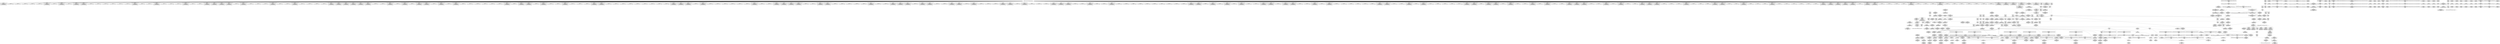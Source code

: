 digraph {
	CE0x4463d40 [shape=record,shape=Mrecord,label="{CE0x4463d40|864:_%struct.xfrm_sec_ctx*,_:_CRE_119,120_}"]
	CE0x446a9a0 [shape=record,shape=Mrecord,label="{CE0x446a9a0|864:_%struct.xfrm_sec_ctx*,_:_CRE_104,105_}"]
	CE0x4446760 [shape=record,shape=Mrecord,label="{CE0x4446760|864:_%struct.xfrm_sec_ctx*,_:_CRE_283,284_}"]
	CE0x4485130 [shape=record,shape=Mrecord,label="{CE0x4485130|_ret_i32_%retval.0,_!dbg_!27728|security/selinux/avc.c,775|*SummSource*}"]
	CE0x445e750 [shape=record,shape=Mrecord,label="{CE0x445e750|selinux_xfrm_delete:_tmp29|security/selinux/xfrm.c,147}"]
	CE0x445b070 [shape=record,shape=Mrecord,label="{CE0x445b070|selinux_xfrm_state_delete:_call|security/selinux/xfrm.c,394}"]
	CE0x4458e70 [shape=record,shape=Mrecord,label="{CE0x4458e70|i64*_getelementptr_inbounds_(_2_x_i64_,_2_x_i64_*___llvm_gcov_ctr21,_i64_0,_i64_1)|*Constant*}"]
	CE0x44284c0 [shape=record,shape=Mrecord,label="{CE0x44284c0|i32_40|*Constant*|*SummSource*}"]
	CE0x443dd20 [shape=record,shape=Mrecord,label="{CE0x443dd20|i32_142|*Constant*|*SummSink*}"]
	CE0x4446510 [shape=record,shape=Mrecord,label="{CE0x4446510|864:_%struct.xfrm_sec_ctx*,_:_CRE_282,283_}"]
	CE0x4450800 [shape=record,shape=Mrecord,label="{CE0x4450800|selinux_xfrm_delete:_if.end}"]
	CE0x443d7b0 [shape=record,shape=Mrecord,label="{CE0x443d7b0|i8*_getelementptr_inbounds_(_24_x_i8_,_24_x_i8_*_.str244,_i32_0,_i32_0)|*Constant*|*SummSource*}"]
	CE0x4459170 [shape=record,shape=Mrecord,label="{CE0x4459170|864:_%struct.xfrm_sec_ctx*,_:_CRE_768,776_|*MultipleSource*|security/selinux/xfrm.c,394|Function::selinux_xfrm_state_delete&Arg::x::}"]
	CE0x442cde0 [shape=record,shape=Mrecord,label="{CE0x442cde0|864:_%struct.xfrm_sec_ctx*,_:_CRE_452,456_|*MultipleSource*|security/selinux/xfrm.c,394|Function::selinux_xfrm_state_delete&Arg::x::}"]
	CE0x4437d40 [shape=record,shape=Mrecord,label="{CE0x4437d40|864:_%struct.xfrm_sec_ctx*,_:_CRE_352,360_|*MultipleSource*|security/selinux/xfrm.c,394|Function::selinux_xfrm_state_delete&Arg::x::}"]
	CE0x443c4b0 [shape=record,shape=Mrecord,label="{CE0x443c4b0|864:_%struct.xfrm_sec_ctx*,_:_CRE_198,200_|*MultipleSource*|security/selinux/xfrm.c,394|Function::selinux_xfrm_state_delete&Arg::x::}"]
	CE0x4444780 [shape=record,shape=Mrecord,label="{CE0x4444780|selinux_xfrm_delete:_land.lhs.true|*SummSource*}"]
	CE0x4481b40 [shape=record,shape=Mrecord,label="{CE0x4481b40|i32_3|*Constant*}"]
	CE0x4431770 [shape=record,shape=Mrecord,label="{CE0x4431770|864:_%struct.xfrm_sec_ctx*,_:_CRE_292,296_|*MultipleSource*|security/selinux/xfrm.c,394|Function::selinux_xfrm_state_delete&Arg::x::}"]
	CE0x4445b90 [shape=record,shape=Mrecord,label="{CE0x4445b90|864:_%struct.xfrm_sec_ctx*,_:_CRE_224,228_|*MultipleSource*|security/selinux/xfrm.c,394|Function::selinux_xfrm_state_delete&Arg::x::}"]
	CE0x4475400 [shape=record,shape=Mrecord,label="{CE0x4475400|selinux_xfrm_delete:_tmp23|security/selinux/xfrm.c,144|*SummSource*}"]
	CE0x4441200 [shape=record,shape=Mrecord,label="{CE0x4441200|864:_%struct.xfrm_sec_ctx*,_:_CRE_680,688_|*MultipleSource*|security/selinux/xfrm.c,394|Function::selinux_xfrm_state_delete&Arg::x::}"]
	CE0x4451700 [shape=record,shape=Mrecord,label="{CE0x4451700|selinux_xfrm_delete:_tmp28|security/selinux/xfrm.c,147|*SummSink*}"]
	CE0x4474160 [shape=record,shape=Mrecord,label="{CE0x4474160|%struct.task_struct.1015*_(%struct.task_struct.1015**)*_asm_movq_%gs:$_1:P_,$0_,_r,im,_dirflag_,_fpsr_,_flags_|*SummSink*}"]
	CE0x3d27090 [shape=record,shape=Mrecord,label="{CE0x3d27090|864:_%struct.xfrm_sec_ctx*,_:_CRE_95,96_}"]
	CE0x445a8b0 [shape=record,shape=Mrecord,label="{CE0x445a8b0|864:_%struct.xfrm_sec_ctx*,_:_CRE_864,872_|*MultipleSource*|security/selinux/xfrm.c,394|Function::selinux_xfrm_state_delete&Arg::x::}"]
	CE0x4462ac0 [shape=record,shape=Mrecord,label="{CE0x4462ac0|864:_%struct.xfrm_sec_ctx*,_:_CRE_121,122_}"]
	CE0x4474710 [shape=record,shape=Mrecord,label="{CE0x4474710|selinux_xfrm_delete:_tmp20|security/selinux/xfrm.c,142|*SummSource*}"]
	CE0x4481970 [shape=record,shape=Mrecord,label="{CE0x4481970|selinux_xfrm_delete:_tmp30|security/selinux/xfrm.c,147|*SummSink*}"]
	CE0x4474f50 [shape=record,shape=Mrecord,label="{CE0x4474f50|selinux_xfrm_delete:_tmp22|security/selinux/xfrm.c,144|*SummSink*}"]
	CE0x44348d0 [shape=record,shape=Mrecord,label="{CE0x44348d0|864:_%struct.xfrm_sec_ctx*,_:_CRE_185,186_}"]
	CE0x444db80 [shape=record,shape=Mrecord,label="{CE0x444db80|864:_%struct.xfrm_sec_ctx*,_:_CRE_16,17_}"]
	CE0x4469720 [shape=record,shape=Mrecord,label="{CE0x4469720|864:_%struct.xfrm_sec_ctx*,_:_CRE_106,107_}"]
	CE0x442cbf0 [shape=record,shape=Mrecord,label="{CE0x442cbf0|864:_%struct.xfrm_sec_ctx*,_:_CRE_448,452_|*MultipleSource*|security/selinux/xfrm.c,394|Function::selinux_xfrm_state_delete&Arg::x::}"]
	CE0x4481420 [shape=record,shape=Mrecord,label="{CE0x4481420|4:_i32,_:_CR_16,20_|*MultipleSource*|security/selinux/xfrm.c,142|security/selinux/xfrm.c,142|security/selinux/xfrm.c,147}"]
	CE0x4442fc0 [shape=record,shape=Mrecord,label="{CE0x4442fc0|864:_%struct.xfrm_sec_ctx*,_:_CRE_146,147_}"]
	CE0x4438fa0 [shape=record,shape=Mrecord,label="{CE0x4438fa0|864:_%struct.xfrm_sec_ctx*,_:_CRE_240,248_|*MultipleSource*|security/selinux/xfrm.c,394|Function::selinux_xfrm_state_delete&Arg::x::}"]
	CE0x444b700 [shape=record,shape=Mrecord,label="{CE0x444b700|864:_%struct.xfrm_sec_ctx*,_:_CRE_190,191_}"]
	CE0x4454d40 [shape=record,shape=Mrecord,label="{CE0x4454d40|i64_4|*Constant*|*SummSource*}"]
	CE0x446d730 [shape=record,shape=Mrecord,label="{CE0x446d730|_ret_i32_%retval.0,_!dbg_!27728|security/selinux/avc.c,775}"]
	CE0x4454060 [shape=record,shape=Mrecord,label="{CE0x4454060|i64_0|*Constant*}"]
	CE0x4438410 [shape=record,shape=Mrecord,label="{CE0x4438410|selinux_xfrm_delete:_bb}"]
	CE0x448cbb0 [shape=record,shape=Mrecord,label="{CE0x448cbb0|_ret_%struct.task_struct.1015*_%tmp4,_!dbg_!27714|./arch/x86/include/asm/current.h,14|*SummSink*}"]
	CE0x44564a0 [shape=record,shape=Mrecord,label="{CE0x44564a0|selinux_xfrm_delete:_tmp12|security/selinux/xfrm.c,142|*SummSource*}"]
	CE0x442f820 [shape=record,shape=Mrecord,label="{CE0x442f820|864:_%struct.xfrm_sec_ctx*,_:_CRE_520,528_|*MultipleSource*|security/selinux/xfrm.c,394|Function::selinux_xfrm_state_delete&Arg::x::}"]
	CE0x4438e10 [shape=record,shape=Mrecord,label="{CE0x4438e10|864:_%struct.xfrm_sec_ctx*,_:_CRE_232,240_|*MultipleSource*|security/selinux/xfrm.c,394|Function::selinux_xfrm_state_delete&Arg::x::}"]
	CE0x444f080 [shape=record,shape=Mrecord,label="{CE0x444f080|selinux_xfrm_delete:_cred|security/selinux/xfrm.c,142|*SummSource*}"]
	CE0x4476160 [shape=record,shape=Mrecord,label="{CE0x4476160|%struct.xfrm_sec_ctx*_null|*Constant*}"]
	CE0x4428830 [shape=record,shape=Mrecord,label="{CE0x4428830|i64*_getelementptr_inbounds_(_2_x_i64_,_2_x_i64_*___llvm_gcov_ctr13,_i64_0,_i64_0)|*Constant*|*SummSink*}"]
	CE0x44233e0 [shape=record,shape=Mrecord,label="{CE0x44233e0|864:_%struct.xfrm_sec_ctx*,_:_CRE_99,100_}"]
	CE0x4458ee0 [shape=record,shape=Mrecord,label="{CE0x4458ee0|i64*_getelementptr_inbounds_(_2_x_i64_,_2_x_i64_*___llvm_gcov_ctr21,_i64_0,_i64_1)|*Constant*|*SummSource*}"]
	CE0x442fa10 [shape=record,shape=Mrecord,label="{CE0x442fa10|864:_%struct.xfrm_sec_ctx*,_:_CRE_133,134_}"]
	CE0x4441940 [shape=record,shape=Mrecord,label="{CE0x4441940|864:_%struct.xfrm_sec_ctx*,_:_CRE_699,700_}"]
	CE0x4438500 [shape=record,shape=Mrecord,label="{CE0x4438500|selinux_xfrm_delete:_bb|*SummSource*}"]
	CE0x4484ba0 [shape=record,shape=Mrecord,label="{CE0x4484ba0|avc_has_perm:_auditdata|Function::avc_has_perm&Arg::auditdata::|*SummSink*}"]
	CE0x4443200 [shape=record,shape=Mrecord,label="{CE0x4443200|864:_%struct.xfrm_sec_ctx*,_:_CRE_149,150_}"]
	CE0x4495a50 [shape=record,shape=Mrecord,label="{CE0x4495a50|avc_has_perm:_tclass|Function::avc_has_perm&Arg::tclass::|*SummSource*}"]
	CE0x445e8f0 [shape=record,shape=Mrecord,label="{CE0x445e8f0|selinux_xfrm_delete:_tmp29|security/selinux/xfrm.c,147|*SummSource*}"]
	CE0x4441c20 [shape=record,shape=Mrecord,label="{CE0x4441c20|864:_%struct.xfrm_sec_ctx*,_:_CRE_704,705_}"]
	CE0x4435c50 [shape=record,shape=Mrecord,label="{CE0x4435c50|0:_i8,_:_GCMR_selinux_xfrm_delete.__warned_internal_global_i8_0,_section_.data.unlikely_,_align_1:_elem_0:default:}"]
	CE0x4441b20 [shape=record,shape=Mrecord,label="{CE0x4441b20|864:_%struct.xfrm_sec_ctx*,_:_CRE_703,704_}"]
	CE0x4442630 [shape=record,shape=Mrecord,label="{CE0x4442630|864:_%struct.xfrm_sec_ctx*,_:_CRE_720,728_|*MultipleSource*|security/selinux/xfrm.c,394|Function::selinux_xfrm_state_delete&Arg::x::}"]
	CE0x4486190 [shape=record,shape=Mrecord,label="{CE0x4486190|selinux_xfrm_delete:_tmp32|security/selinux/xfrm.c,150}"]
	CE0x44741d0 [shape=record,shape=Mrecord,label="{CE0x44741d0|%struct.task_struct.1015**_bitcast_(%struct.task_struct**_current_task_to_%struct.task_struct.1015**)|*Constant*|*SummSink*}"]
	CE0x4495af0 [shape=record,shape=Mrecord,label="{CE0x4495af0|avc_has_perm:_tclass|Function::avc_has_perm&Arg::tclass::|*SummSink*}"]
	CE0x5ae4730 [shape=record,shape=Mrecord,label="{CE0x5ae4730|864:_%struct.xfrm_sec_ctx*,_:_CRE_87,88_}"]
	CE0x4435120 [shape=record,shape=Mrecord,label="{CE0x4435120|864:_%struct.xfrm_sec_ctx*,_:_CRE_174,175_}"]
	CE0x445c1a0 [shape=record,shape=Mrecord,label="{CE0x445c1a0|selinux_xfrm_delete:_tobool|security/selinux/xfrm.c,142|*SummSink*}"]
	CE0x442e8b0 [shape=record,shape=Mrecord,label="{CE0x442e8b0|i8_1|*Constant*|*SummSource*}"]
	CE0x4434e60 [shape=record,shape=Mrecord,label="{CE0x4434e60|864:_%struct.xfrm_sec_ctx*,_:_CRE_0,8_|*MultipleSource*|security/selinux/xfrm.c,394|Function::selinux_xfrm_state_delete&Arg::x::}"]
	CE0x44617a0 [shape=record,shape=Mrecord,label="{CE0x44617a0|864:_%struct.xfrm_sec_ctx*,_:_CRE_127,128_}"]
	CE0x446cee0 [shape=record,shape=Mrecord,label="{CE0x446cee0|selinux_xfrm_delete:_entry|*SummSink*}"]
	CE0x4444cb0 [shape=record,shape=Mrecord,label="{CE0x4444cb0|864:_%struct.xfrm_sec_ctx*,_:_CRE_65,66_}"]
	CE0x444c470 [shape=record,shape=Mrecord,label="{CE0x444c470|864:_%struct.xfrm_sec_ctx*,_:_CRE_165,166_}"]
	CE0x44b07e0 [shape=record,shape=Mrecord,label="{CE0x44b07e0|get_current227:_tmp2}"]
	CE0x442d500 [shape=record,shape=Mrecord,label="{CE0x442d500|864:_%struct.xfrm_sec_ctx*,_:_CRE_480,484_|*MultipleSource*|security/selinux/xfrm.c,394|Function::selinux_xfrm_state_delete&Arg::x::}"]
	CE0x443b3c0 [shape=record,shape=Mrecord,label="{CE0x443b3c0|i1_true|*Constant*|*SummSource*}"]
	CE0x44890b0 [shape=record,shape=Mrecord,label="{CE0x44890b0|i64*_getelementptr_inbounds_(_15_x_i64_,_15_x_i64_*___llvm_gcov_ctr25,_i64_0,_i64_13)|*Constant*}"]
	CE0x446ccb0 [shape=record,shape=Mrecord,label="{CE0x446ccb0|GLOBAL:_selinux_xfrm_delete|*Constant*|*SummSink*}"]
	CE0x4434410 [shape=record,shape=Mrecord,label="{CE0x4434410|864:_%struct.xfrm_sec_ctx*,_:_CRE_73,74_}"]
	CE0x4450b60 [shape=record,shape=Mrecord,label="{CE0x4450b60|864:_%struct.xfrm_sec_ctx*,_:_CRE_21,22_}"]
	CE0x4459d10 [shape=record,shape=Mrecord,label="{CE0x4459d10|864:_%struct.xfrm_sec_ctx*,_:_CRE_816,824_|*MultipleSource*|security/selinux/xfrm.c,394|Function::selinux_xfrm_state_delete&Arg::x::}"]
	CE0x44824b0 [shape=record,shape=Mrecord,label="{CE0x44824b0|selinux_xfrm_delete:_ctx_sid|security/selinux/xfrm.c,147}"]
	CE0x445a6c0 [shape=record,shape=Mrecord,label="{CE0x445a6c0|864:_%struct.xfrm_sec_ctx*,_:_CRE_856,864_|*MultipleSource*|security/selinux/xfrm.c,394|Function::selinux_xfrm_state_delete&Arg::x::}"]
	CE0x44318b0 [shape=record,shape=Mrecord,label="{CE0x44318b0|864:_%struct.xfrm_sec_ctx*,_:_CRE_296,300_|*MultipleSource*|security/selinux/xfrm.c,394|Function::selinux_xfrm_state_delete&Arg::x::}"]
	CE0x4456f90 [shape=record,shape=Mrecord,label="{CE0x4456f90|selinux_xfrm_delete:_tmp2|*SummSink*}"]
	CE0x448bdb0 [shape=record,shape=Mrecord,label="{CE0x448bdb0|selinux_xfrm_delete:_call4|security/selinux/xfrm.c,142}"]
	CE0x444cc70 [shape=record,shape=Mrecord,label="{CE0x444cc70|864:_%struct.xfrm_sec_ctx*,_:_CRE_268,269_|*MultipleSource*|security/selinux/xfrm.c,394|Function::selinux_xfrm_state_delete&Arg::x::}"]
	CE0x446c9a0 [shape=record,shape=Mrecord,label="{CE0x446c9a0|selinux_xfrm_state_delete:_call|security/selinux/xfrm.c,394|*SummSink*}"]
	CE0x4432600 [shape=record,shape=Mrecord,label="{CE0x4432600|selinux_xfrm_delete:_tmp7|security/selinux/xfrm.c,142|*SummSource*}"]
	CE0x4474bb0 [shape=record,shape=Mrecord,label="{CE0x4474bb0|i64_10|*Constant*|*SummSource*}"]
	CE0x4432c00 [shape=record,shape=Mrecord,label="{CE0x4432c00|864:_%struct.xfrm_sec_ctx*,_:_CRE_79,80_}"]
	CE0x4459740 [shape=record,shape=Mrecord,label="{CE0x4459740|864:_%struct.xfrm_sec_ctx*,_:_CRE_792,800_|*MultipleSource*|security/selinux/xfrm.c,394|Function::selinux_xfrm_state_delete&Arg::x::}"]
	CE0x443cf60 [shape=record,shape=Mrecord,label="{CE0x443cf60|864:_%struct.xfrm_sec_ctx*,_:_CRE_135,136_}"]
	CE0x443cfd0 [shape=record,shape=Mrecord,label="{CE0x443cfd0|864:_%struct.xfrm_sec_ctx*,_:_CRE_134,135_}"]
	CE0x4485550 [shape=record,shape=Mrecord,label="{CE0x4485550|i64*_getelementptr_inbounds_(_15_x_i64_,_15_x_i64_*___llvm_gcov_ctr25,_i64_0,_i64_14)|*Constant*|*SummSink*}"]
	CE0x44416e0 [shape=record,shape=Mrecord,label="{CE0x44416e0|864:_%struct.xfrm_sec_ctx*,_:_CRE_701,702_}"]
	CE0x446ed70 [shape=record,shape=Mrecord,label="{CE0x446ed70|_call_void_lockdep_rcu_suspicious(i8*_getelementptr_inbounds_(_24_x_i8_,_24_x_i8_*_.str244,_i32_0,_i32_0),_i32_142,_i8*_getelementptr_inbounds_(_45_x_i8_,_45_x_i8_*_.str1245,_i32_0,_i32_0))_#10,_!dbg_!27729|security/selinux/xfrm.c,142|*SummSource*}"]
	CE0x448b830 [shape=record,shape=Mrecord,label="{CE0x448b830|selinux_xfrm_delete:_tmp27|security/selinux/xfrm.c,145}"]
	CE0x442cfd0 [shape=record,shape=Mrecord,label="{CE0x442cfd0|864:_%struct.xfrm_sec_ctx*,_:_CRE_456,460_|*MultipleSource*|security/selinux/xfrm.c,394|Function::selinux_xfrm_state_delete&Arg::x::}"]
	CE0x4433ce0 [shape=record,shape=Mrecord,label="{CE0x4433ce0|selinux_xfrm_delete:_tmp5|security/selinux/xfrm.c,142}"]
	CE0x442ea50 [shape=record,shape=Mrecord,label="{CE0x442ea50|i8_1|*Constant*|*SummSink*}"]
	CE0x445b000 [shape=record,shape=Mrecord,label="{CE0x445b000|selinux_xfrm_state_delete:_call|security/selinux/xfrm.c,394|*SummSource*}"]
	CE0x446ce20 [shape=record,shape=Mrecord,label="{CE0x446ce20|selinux_xfrm_delete:_entry|*SummSource*}"]
	CE0x442bf70 [shape=record,shape=Mrecord,label="{CE0x442bf70|864:_%struct.xfrm_sec_ctx*,_:_CRE_191,192_}"]
	CE0x446d7a0 [shape=record,shape=Mrecord,label="{CE0x446d7a0|%struct.common_audit_data.1017*_null|*Constant*|*SummSource*}"]
	CE0x4443870 [shape=record,shape=Mrecord,label="{CE0x4443870|selinux_xfrm_delete:_tmp}"]
	CE0x4455280 [shape=record,shape=Mrecord,label="{CE0x4455280|i64_5|*Constant*|*SummSink*}"]
	CE0x4434750 [shape=record,shape=Mrecord,label="{CE0x4434750|864:_%struct.xfrm_sec_ctx*,_:_CRE_183,184_}"]
	CE0x44880b0 [shape=record,shape=Mrecord,label="{CE0x44880b0|selinux_xfrm_delete:_tmp24|security/selinux/xfrm.c,144|*SummSink*}"]
	CE0x4437fa0 [shape=record,shape=Mrecord,label="{CE0x4437fa0|selinux_xfrm_delete:_if.then|*SummSource*}"]
	CE0x44352a0 [shape=record,shape=Mrecord,label="{CE0x44352a0|i64*_getelementptr_inbounds_(_15_x_i64_,_15_x_i64_*___llvm_gcov_ctr25,_i64_0,_i64_1)|*Constant*}"]
	CE0x44367c0 [shape=record,shape=Mrecord,label="{CE0x44367c0|i64_1|*Constant*}"]
	CE0x444d090 [shape=record,shape=Mrecord,label="{CE0x444d090|864:_%struct.xfrm_sec_ctx*,_:_CRE_269,270_|*MultipleSource*|security/selinux/xfrm.c,394|Function::selinux_xfrm_state_delete&Arg::x::}"]
	CE0x4455480 [shape=record,shape=Mrecord,label="{CE0x4455480|selinux_xfrm_delete:_tmp9|security/selinux/xfrm.c,142}"]
	CE0x4438c00 [shape=record,shape=Mrecord,label="{CE0x4438c00|i64*_getelementptr_inbounds_(_2_x_i64_,_2_x_i64_*___llvm_gcov_ctr13,_i64_0,_i64_1)|*Constant*}"]
	CE0x4452a80 [shape=record,shape=Mrecord,label="{CE0x4452a80|i32_1|*Constant*}"]
	CE0x4447810 [shape=record,shape=Mrecord,label="{CE0x4447810|864:_%struct.xfrm_sec_ctx*,_:_CRE_143,144_}"]
	CE0x442e500 [shape=record,shape=Mrecord,label="{CE0x442e500|864:_%struct.xfrm_sec_ctx*,_:_CRE_182,183_}"]
	CE0x4433ad0 [shape=record,shape=Mrecord,label="{CE0x4433ad0|864:_%struct.xfrm_sec_ctx*,_:_CRE_81,82_}"]
	CE0x4432000 [shape=record,shape=Mrecord,label="{CE0x4432000|selinux_xfrm_delete:_tmp6|security/selinux/xfrm.c,142}"]
	CE0x442e490 [shape=record,shape=Mrecord,label="{CE0x442e490|864:_%struct.xfrm_sec_ctx*,_:_CRE_180,181_}"]
	CE0x4442770 [shape=record,shape=Mrecord,label="{CE0x4442770|864:_%struct.xfrm_sec_ctx*,_:_CRE_728,736_|*MultipleSource*|security/selinux/xfrm.c,394|Function::selinux_xfrm_state_delete&Arg::x::}"]
	CE0x4494550 [shape=record,shape=Mrecord,label="{CE0x4494550|get_current227:_tmp4|./arch/x86/include/asm/current.h,14|*SummSink*}"]
	CE0x44510f0 [shape=record,shape=Mrecord,label="{CE0x44510f0|selinux_xfrm_delete:_tmp3}"]
	CE0x4459930 [shape=record,shape=Mrecord,label="{CE0x4459930|864:_%struct.xfrm_sec_ctx*,_:_CRE_800,808_|*MultipleSource*|security/selinux/xfrm.c,394|Function::selinux_xfrm_state_delete&Arg::x::}"]
	CE0x4440b00 [shape=record,shape=Mrecord,label="{CE0x4440b00|864:_%struct.xfrm_sec_ctx*,_:_CRE_648,656_|*MultipleSource*|security/selinux/xfrm.c,394|Function::selinux_xfrm_state_delete&Arg::x::}"]
	CE0x4493140 [shape=record,shape=Mrecord,label="{CE0x4493140|_call_void_mcount()_#3|*SummSource*}"]
	CE0x4440720 [shape=record,shape=Mrecord,label="{CE0x4440720|864:_%struct.xfrm_sec_ctx*,_:_CRE_632,636_|*MultipleSource*|security/selinux/xfrm.c,394|Function::selinux_xfrm_state_delete&Arg::x::}"]
	CE0x44377d0 [shape=record,shape=Mrecord,label="{CE0x44377d0|864:_%struct.xfrm_sec_ctx*,_:_CRE_328,336_|*MultipleSource*|security/selinux/xfrm.c,394|Function::selinux_xfrm_state_delete&Arg::x::}"]
	CE0x442d1a0 [shape=record,shape=Mrecord,label="{CE0x442d1a0|864:_%struct.xfrm_sec_ctx*,_:_CRE_464,472_|*MultipleSource*|security/selinux/xfrm.c,394|Function::selinux_xfrm_state_delete&Arg::x::}"]
	CE0x4449560 [shape=record,shape=Mrecord,label="{CE0x4449560|864:_%struct.xfrm_sec_ctx*,_:_CRE_278,279_}"]
	CE0x446cfa0 [shape=record,shape=Mrecord,label="{CE0x446cfa0|_ret_i32_%retval.0,_!dbg_!27751|security/selinux/xfrm.c,150}"]
	CE0x443f760 [shape=record,shape=Mrecord,label="{CE0x443f760|get_current227:_entry|*SummSource*}"]
	CE0x4449370 [shape=record,shape=Mrecord,label="{CE0x4449370|864:_%struct.xfrm_sec_ctx*,_:_CRE_277,278_}"]
	CE0x4445d20 [shape=record,shape=Mrecord,label="{CE0x4445d20|864:_%struct.xfrm_sec_ctx*,_:_CRE_228,232_|*MultipleSource*|security/selinux/xfrm.c,394|Function::selinux_xfrm_state_delete&Arg::x::}"]
	CE0x4430ff0 [shape=record,shape=Mrecord,label="{CE0x4430ff0|864:_%struct.xfrm_sec_ctx*,_:_CRE_287,288_}"]
	CE0x4434a80 [shape=record,shape=Mrecord,label="{CE0x4434a80|selinux_xfrm_delete:_tmp1|*SummSource*}"]
	CE0x4433500 [shape=record,shape=Mrecord,label="{CE0x4433500|selinux_xfrm_delete:_tmp1}"]
	CE0x443f580 [shape=record,shape=Mrecord,label="{CE0x443f580|selinux_xfrm_delete:_tmp17|security/selinux/xfrm.c,142|*SummSource*}"]
	CE0x4474b40 [shape=record,shape=Mrecord,label="{CE0x4474b40|i64_10|*Constant*}"]
	CE0x4440e80 [shape=record,shape=Mrecord,label="{CE0x4440e80|864:_%struct.xfrm_sec_ctx*,_:_CRE_664,672_|*MultipleSource*|security/selinux/xfrm.c,394|Function::selinux_xfrm_state_delete&Arg::x::}"]
	CE0x4474e40 [shape=record,shape=Mrecord,label="{CE0x4474e40|selinux_xfrm_delete:_tmp22|security/selinux/xfrm.c,144|*SummSource*}"]
	CE0x4443380 [shape=record,shape=Mrecord,label="{CE0x4443380|864:_%struct.xfrm_sec_ctx*,_:_CRE_77,78_}"]
	CE0x4440cf0 [shape=record,shape=Mrecord,label="{CE0x4440cf0|864:_%struct.xfrm_sec_ctx*,_:_CRE_656,664_|*MultipleSource*|security/selinux/xfrm.c,394|Function::selinux_xfrm_state_delete&Arg::x::}"]
	CE0x44301d0 [shape=record,shape=Mrecord,label="{CE0x44301d0|864:_%struct.xfrm_sec_ctx*,_:_CRE_384,392_|*MultipleSource*|security/selinux/xfrm.c,394|Function::selinux_xfrm_state_delete&Arg::x::}"]
	CE0x443fc40 [shape=record,shape=Mrecord,label="{CE0x443fc40|selinux_xfrm_delete:_tmp18|security/selinux/xfrm.c,142|*SummSink*}"]
	CE0x444c390 [shape=record,shape=Mrecord,label="{CE0x444c390|864:_%struct.xfrm_sec_ctx*,_:_CRE_161,162_}"]
	CE0x446cb60 [shape=record,shape=Mrecord,label="{CE0x446cb60|GLOBAL:_selinux_xfrm_delete|*Constant*|*SummSource*}"]
	CE0x445c520 [shape=record,shape=Mrecord,label="{CE0x445c520|i64_3|*Constant*}"]
	CE0x4455100 [shape=record,shape=Mrecord,label="{CE0x4455100|i64_5|*Constant*}"]
	CE0x443faa0 [shape=record,shape=Mrecord,label="{CE0x443faa0|selinux_xfrm_delete:_tmp18|security/selinux/xfrm.c,142|*SummSource*}"]
	CE0x442ca60 [shape=record,shape=Mrecord,label="{CE0x442ca60|864:_%struct.xfrm_sec_ctx*,_:_CRE_440,448_|*MultipleSource*|security/selinux/xfrm.c,394|Function::selinux_xfrm_state_delete&Arg::x::}"]
	CE0x44494f0 [shape=record,shape=Mrecord,label="{CE0x44494f0|864:_%struct.xfrm_sec_ctx*,_:_CRE_279,280_}"]
	CE0x4476610 [shape=record,shape=Mrecord,label="{CE0x4476610|selinux_xfrm_delete:_tobool5|security/selinux/xfrm.c,144|*SummSource*}"]
	CE0x4430b80 [shape=record,shape=Mrecord,label="{CE0x4430b80|864:_%struct.xfrm_sec_ctx*,_:_CRE_424,428_|*MultipleSource*|security/selinux/xfrm.c,394|Function::selinux_xfrm_state_delete&Arg::x::}"]
	CE0x4474d20 [shape=record,shape=Mrecord,label="{CE0x4474d20|selinux_xfrm_delete:_tmp22|security/selinux/xfrm.c,144}"]
	CE0x4446cb0 [shape=record,shape=Mrecord,label="{CE0x4446cb0|864:_%struct.xfrm_sec_ctx*,_:_CRE_70,71_}"]
	CE0x4452d00 [shape=record,shape=Mrecord,label="{CE0x4452d00|i32_1|*Constant*|*SummSink*}"]
	CE0x44476e0 [shape=record,shape=Mrecord,label="{CE0x44476e0|864:_%struct.xfrm_sec_ctx*,_:_CRE_138,139_}"]
	CE0x444ad50 [shape=record,shape=Mrecord,label="{CE0x444ad50|864:_%struct.xfrm_sec_ctx*,_:_CRE_166,167_}"]
	CE0x4452b90 [shape=record,shape=Mrecord,label="{CE0x4452b90|i32_1|*Constant*|*SummSource*}"]
	CE0x4428af0 [shape=record,shape=Mrecord,label="{CE0x4428af0|selinux_xfrm_state_delete:_tmp1|*SummSink*}"]
	CE0x4435a60 [shape=record,shape=Mrecord,label="{CE0x4435a60|get_current227:_tmp1|*SummSink*}"]
	CE0x4436570 [shape=record,shape=Mrecord,label="{CE0x4436570|864:_%struct.xfrm_sec_ctx*,_:_CRE_144,145_}"]
	CE0x4483380 [shape=record,shape=Mrecord,label="{CE0x4483380|selinux_xfrm_delete:_tmp31|*LoadInst*|security/selinux/xfrm.c,147}"]
	CE0x442bd40 [shape=record,shape=Mrecord,label="{CE0x442bd40|864:_%struct.xfrm_sec_ctx*,_:_CRE_169,170_}"]
	CE0x445ac90 [shape=record,shape=Mrecord,label="{CE0x445ac90|selinux_xfrm_state_delete:_tmp4|*LoadInst*|security/selinux/xfrm.c,394|*SummSource*}"]
	CE0x4434620 [shape=record,shape=Mrecord,label="{CE0x4434620|864:_%struct.xfrm_sec_ctx*,_:_CRE_181,182_}"]
	CE0x4437410 [shape=record,shape=Mrecord,label="{CE0x4437410|864:_%struct.xfrm_sec_ctx*,_:_CRE_312,320_|*MultipleSource*|security/selinux/xfrm.c,394|Function::selinux_xfrm_state_delete&Arg::x::}"]
	CE0x4433830 [shape=record,shape=Mrecord,label="{CE0x4433830|864:_%struct.xfrm_sec_ctx*,_:_CRE_17,18_}"]
	CE0x443b8b0 [shape=record,shape=Mrecord,label="{CE0x443b8b0|i64*_getelementptr_inbounds_(_15_x_i64_,_15_x_i64_*___llvm_gcov_ctr25,_i64_0,_i64_8)|*Constant*}"]
	CE0x448c910 [shape=record,shape=Mrecord,label="{CE0x448c910|GLOBAL:_get_current227|*Constant*|*SummSink*}"]
	CE0x4442b40 [shape=record,shape=Mrecord,label="{CE0x4442b40|864:_%struct.xfrm_sec_ctx*,_:_CRE_744,752_|*MultipleSource*|security/selinux/xfrm.c,394|Function::selinux_xfrm_state_delete&Arg::x::}"]
	CE0x4443e90 [shape=record,shape=Mrecord,label="{CE0x4443e90|_call_void_mcount()_#3}"]
	CE0x4436bc0 [shape=record,shape=Mrecord,label="{CE0x4436bc0|get_current227:_tmp1}"]
	CE0x44569e0 [shape=record,shape=Mrecord,label="{CE0x44569e0|i64*_getelementptr_inbounds_(_15_x_i64_,_15_x_i64_*___llvm_gcov_ctr25,_i64_0,_i64_6)|*Constant*}"]
	CE0x44885d0 [shape=record,shape=Mrecord,label="{CE0x44885d0|selinux_xfrm_delete:_tmp25|security/selinux/xfrm.c,144|*SummSink*}"]
	CE0x44303c0 [shape=record,shape=Mrecord,label="{CE0x44303c0|864:_%struct.xfrm_sec_ctx*,_:_CRE_392,400_|*MultipleSource*|security/selinux/xfrm.c,394|Function::selinux_xfrm_state_delete&Arg::x::}"]
	CE0x446a8e0 [shape=record,shape=Mrecord,label="{CE0x446a8e0|864:_%struct.xfrm_sec_ctx*,_:_CRE_103,104_}"]
	CE0x4427010 [shape=record,shape=Mrecord,label="{CE0x4427010|i32_0|*Constant*|*SummSource*}"]
	CE0x443a7a0 [shape=record,shape=Mrecord,label="{CE0x443a7a0|selinux_xfrm_delete:_tmp9|security/selinux/xfrm.c,142|*SummSink*}"]
	CE0x4484240 [shape=record,shape=Mrecord,label="{CE0x4484240|i32_(i32,_i32,_i16,_i32,_%struct.common_audit_data.1017*)*_bitcast_(i32_(i32,_i32,_i16,_i32,_%struct.common_audit_data.495*)*_avc_has_perm_to_i32_(i32,_i32,_i16,_i32,_%struct.common_audit_data.1017*)*)|*Constant*|*SummSource*}"]
	CE0x4434160 [shape=record,shape=Mrecord,label="{CE0x4434160|GLOBAL:___llvm_gcov_ctr25|Global_var:__llvm_gcov_ctr25|*SummSource*}"]
	CE0x4450fa0 [shape=record,shape=Mrecord,label="{CE0x4450fa0|i32_0|*Constant*}"]
	CE0x443a5a0 [shape=record,shape=Mrecord,label="{CE0x443a5a0|selinux_xfrm_delete:_tobool1|security/selinux/xfrm.c,142|*SummSource*}"]
	CE0x4449180 [shape=record,shape=Mrecord,label="{CE0x4449180|864:_%struct.xfrm_sec_ctx*,_:_CRE_274,276_|*MultipleSource*|security/selinux/xfrm.c,394|Function::selinux_xfrm_state_delete&Arg::x::}"]
	CE0x445c4b0 [shape=record,shape=Mrecord,label="{CE0x445c4b0|selinux_xfrm_delete:_tmp4|security/selinux/xfrm.c,142|*SummSink*}"]
	CE0x4446b20 [shape=record,shape=Mrecord,label="{CE0x4446b20|864:_%struct.xfrm_sec_ctx*,_:_CRE_286,287_}"]
	CE0x442b230 [shape=record,shape=Mrecord,label="{CE0x442b230|864:_%struct.xfrm_sec_ctx*,_:_CRE_11,12_}"]
	CE0x4497480 [shape=record,shape=Mrecord,label="{CE0x4497480|selinux_xfrm_delete:_tmp13|security/selinux/xfrm.c,142|*SummSink*}"]
	CE0x4455590 [shape=record,shape=Mrecord,label="{CE0x4455590|selinux_xfrm_delete:_tmp9|security/selinux/xfrm.c,142|*SummSource*}"]
	CE0x442fdf0 [shape=record,shape=Mrecord,label="{CE0x442fdf0|864:_%struct.xfrm_sec_ctx*,_:_CRE_368,376_|*MultipleSource*|security/selinux/xfrm.c,394|Function::selinux_xfrm_state_delete&Arg::x::}"]
	CE0x44477a0 [shape=record,shape=Mrecord,label="{CE0x44477a0|864:_%struct.xfrm_sec_ctx*,_:_CRE_141,142_}"]
	CE0x4463c80 [shape=record,shape=Mrecord,label="{CE0x4463c80|864:_%struct.xfrm_sec_ctx*,_:_CRE_118,119_}"]
	CE0x442bae0 [shape=record,shape=Mrecord,label="{CE0x442bae0|864:_%struct.xfrm_sec_ctx*,_:_CRE_15,16_}"]
	CE0x448b170 [shape=record,shape=Mrecord,label="{CE0x448b170|selinux_xfrm_delete:_tmp26|security/selinux/xfrm.c,145|*SummSource*}"]
	CE0x4430ee0 [shape=record,shape=Mrecord,label="{CE0x4430ee0|selinux_xfrm_state_delete:_entry|*SummSink*}"]
	CE0x442d330 [shape=record,shape=Mrecord,label="{CE0x442d330|864:_%struct.xfrm_sec_ctx*,_:_CRE_472,480_|*MultipleSource*|security/selinux/xfrm.c,394|Function::selinux_xfrm_state_delete&Arg::x::}"]
	CE0x44423b0 [shape=record,shape=Mrecord,label="{CE0x44423b0|selinux_xfrm_state_delete:_tmp4|*LoadInst*|security/selinux/xfrm.c,394}"]
	CE0x4485c50 [shape=record,shape=Mrecord,label="{CE0x4485c50|i64*_getelementptr_inbounds_(_15_x_i64_,_15_x_i64_*___llvm_gcov_ctr25,_i64_0,_i64_14)|*Constant*}"]
	CE0x4459550 [shape=record,shape=Mrecord,label="{CE0x4459550|864:_%struct.xfrm_sec_ctx*,_:_CRE_784,788_|*MultipleSource*|security/selinux/xfrm.c,394|Function::selinux_xfrm_state_delete&Arg::x::}"]
	CE0x4446d20 [shape=record,shape=Mrecord,label="{CE0x4446d20|864:_%struct.xfrm_sec_ctx*,_:_CRE_68,69_}"]
	CE0x443abd0 [shape=record,shape=Mrecord,label="{CE0x443abd0|4:_i32,_:_CR_0,4_|*MultipleSource*|security/selinux/xfrm.c,142|security/selinux/xfrm.c,142|security/selinux/xfrm.c,147}"]
	CE0x44891f0 [shape=record,shape=Mrecord,label="{CE0x44891f0|i64*_getelementptr_inbounds_(_15_x_i64_,_15_x_i64_*___llvm_gcov_ctr25,_i64_0,_i64_13)|*Constant*|*SummSource*}"]
	CE0x4461860 [shape=record,shape=Mrecord,label="{CE0x4461860|864:_%struct.xfrm_sec_ctx*,_:_CRE_123,124_}"]
	CE0x4485310 [shape=record,shape=Mrecord,label="{CE0x4485310|_ret_i32_%retval.0,_!dbg_!27728|security/selinux/avc.c,775|*SummSink*}"]
	CE0x44850c0 [shape=record,shape=Mrecord,label="{CE0x44850c0|selinux_xfrm_delete:_retval.0}"]
	CE0x4455380 [shape=record,shape=Mrecord,label="{CE0x4455380|selinux_xfrm_delete:_tmp10|security/selinux/xfrm.c,142}"]
	CE0x4461920 [shape=record,shape=Mrecord,label="{CE0x4461920|864:_%struct.xfrm_sec_ctx*,_:_CRE_124,125_}"]
	CE0x4446d90 [shape=record,shape=Mrecord,label="{CE0x4446d90|864:_%struct.xfrm_sec_ctx*,_:_CRE_69,70_}"]
	CE0x448c780 [shape=record,shape=Mrecord,label="{CE0x448c780|GLOBAL:_get_current227|*Constant*|*SummSource*}"]
	CE0x443b990 [shape=record,shape=Mrecord,label="{CE0x443b990|selinux_xfrm_delete:_tmp15|security/selinux/xfrm.c,142|*SummSource*}"]
	CE0x4494330 [shape=record,shape=Mrecord,label="{CE0x4494330|selinux_xfrm_delete:_tobool|security/selinux/xfrm.c,142}"]
	CE0x4467300 [shape=record,shape=Mrecord,label="{CE0x4467300|864:_%struct.xfrm_sec_ctx*,_:_CRE_111,112_}"]
	CE0x44b08c0 [shape=record,shape=Mrecord,label="{CE0x44b08c0|get_current227:_tmp2|*SummSink*}"]
	CE0x44817a0 [shape=record,shape=Mrecord,label="{CE0x44817a0|selinux_xfrm_delete:_tmp30|security/selinux/xfrm.c,147|*SummSource*}"]
	CE0x4441ab0 [shape=record,shape=Mrecord,label="{CE0x4441ab0|864:_%struct.xfrm_sec_ctx*,_:_CRE_702,703_}"]
	CE0x44418d0 [shape=record,shape=Mrecord,label="{CE0x44418d0|864:_%struct.xfrm_sec_ctx*,_:_CRE_700,701_}"]
	CE0x446dc80 [shape=record,shape=Mrecord,label="{CE0x446dc80|selinux_xfrm_delete:_tmp16|security/selinux/xfrm.c,142}"]
	CE0x61a6410 [shape=record,shape=Mrecord,label="{CE0x61a6410|864:_%struct.xfrm_sec_ctx*,_:_CRE_97,98_}"]
	CE0x3d27150 [shape=record,shape=Mrecord,label="{CE0x3d27150|864:_%struct.xfrm_sec_ctx*,_:_CRE_96,97_}"]
	CE0x4429a20 [shape=record,shape=Mrecord,label="{CE0x4429a20|selinux_xfrm_state_delete:_tmp|*SummSink*}"]
	CE0x442f650 [shape=record,shape=Mrecord,label="{CE0x442f650|864:_%struct.xfrm_sec_ctx*,_:_CRE_512,520_|*MultipleSource*|security/selinux/xfrm.c,394|Function::selinux_xfrm_state_delete&Arg::x::}"]
	CE0x446caf0 [shape=record,shape=Mrecord,label="{CE0x446caf0|GLOBAL:_selinux_xfrm_delete|*Constant*}"]
	CE0x44449b0 [shape=record,shape=Mrecord,label="{CE0x44449b0|selinux_xfrm_delete:_do.body}"]
	CE0x4451300 [shape=record,shape=Mrecord,label="{CE0x4451300|selinux_xfrm_delete:_tmp3|*SummSink*}"]
	CE0x4447950 [shape=record,shape=Mrecord,label="{CE0x4447950|COLLAPSED:_GCMRE___llvm_gcov_ctr13_internal_global_2_x_i64_zeroinitializer:_elem_0:default:}"]
	CE0x446ee20 [shape=record,shape=Mrecord,label="{CE0x446ee20|_call_void_lockdep_rcu_suspicious(i8*_getelementptr_inbounds_(_24_x_i8_,_24_x_i8_*_.str244,_i32_0,_i32_0),_i32_142,_i8*_getelementptr_inbounds_(_45_x_i8_,_45_x_i8_*_.str1245,_i32_0,_i32_0))_#10,_!dbg_!27729|security/selinux/xfrm.c,142|*SummSink*}"]
	CE0x4430cb0 [shape=record,shape=Mrecord,label="{CE0x4430cb0|selinux_xfrm_state_delete:_tmp2|*SummSource*}"]
	CE0x4483540 [shape=record,shape=Mrecord,label="{CE0x4483540|selinux_xfrm_delete:_tmp31|*LoadInst*|security/selinux/xfrm.c,147|*SummSource*}"]
	CE0x4453a70 [shape=record,shape=Mrecord,label="{CE0x4453a70|_ret_i32_%call,_!dbg_!27714|security/selinux/xfrm.c,394|*SummSink*}"]
	CE0x4488430 [shape=record,shape=Mrecord,label="{CE0x4488430|selinux_xfrm_delete:_tmp25|security/selinux/xfrm.c,144|*SummSource*}"]
	CE0x4484d80 [shape=record,shape=Mrecord,label="{CE0x4484d80|avc_has_perm:_auditdata|Function::avc_has_perm&Arg::auditdata::}"]
	CE0x442c940 [shape=record,shape=Mrecord,label="{CE0x442c940|864:_%struct.xfrm_sec_ctx*,_:_CRE_436,440_|*MultipleSource*|security/selinux/xfrm.c,394|Function::selinux_xfrm_state_delete&Arg::x::}"]
	CE0x4432f70 [shape=record,shape=Mrecord,label="{CE0x4432f70|864:_%struct.xfrm_sec_ctx*,_:_CRE_204,205_|*MultipleSource*|security/selinux/xfrm.c,394|Function::selinux_xfrm_state_delete&Arg::x::}"]
	CE0x4432280 [shape=record,shape=Mrecord,label="{CE0x4432280|selinux_xfrm_delete:_tmp6|security/selinux/xfrm.c,142|*SummSink*}"]
	CE0x448f8f0 [shape=record,shape=Mrecord,label="{CE0x448f8f0|selinux_xfrm_delete:_security|security/selinux/xfrm.c,142|*SummSink*}"]
	CE0x442dd80 [shape=record,shape=Mrecord,label="{CE0x442dd80|i32_0|*Constant*|*SummSink*}"]
	CE0x4434fa0 [shape=record,shape=Mrecord,label="{CE0x4434fa0|864:_%struct.xfrm_sec_ctx*,_:_CRE_172,173_}"]
	CE0x44324f0 [shape=record,shape=Mrecord,label="{CE0x44324f0|selinux_xfrm_delete:_tmp7|security/selinux/xfrm.c,142}"]
	CE0x44863f0 [shape=record,shape=Mrecord,label="{CE0x44863f0|selinux_xfrm_delete:_tmp33|security/selinux/xfrm.c,150|*SummSink*}"]
	CE0x44bef30 [shape=record,shape=Mrecord,label="{CE0x44bef30|get_current227:_tmp|*SummSink*}"]
	CE0x44244a0 [shape=record,shape=Mrecord,label="{CE0x44244a0|i64*_getelementptr_inbounds_(_2_x_i64_,_2_x_i64_*___llvm_gcov_ctr13,_i64_0,_i64_1)|*Constant*|*SummSource*}"]
	CE0x4443b80 [shape=record,shape=Mrecord,label="{CE0x4443b80|_call_void_mcount()_#3|*SummSource*}"]
	CE0x445ae10 [shape=record,shape=Mrecord,label="{CE0x445ae10|selinux_xfrm_delete:_ctx|Function::selinux_xfrm_delete&Arg::ctx::|*SummSink*}"]
	CE0x443f510 [shape=record,shape=Mrecord,label="{CE0x443f510|selinux_xfrm_delete:_tmp17|security/selinux/xfrm.c,142}"]
	CE0x4440530 [shape=record,shape=Mrecord,label="{CE0x4440530|864:_%struct.xfrm_sec_ctx*,_:_CRE_628,632_|*MultipleSource*|security/selinux/xfrm.c,394|Function::selinux_xfrm_state_delete&Arg::x::}"]
	CE0x446d010 [shape=record,shape=Mrecord,label="{CE0x446d010|selinux_xfrm_delete:_ctx|Function::selinux_xfrm_delete&Arg::ctx::}"]
	CE0x44468a0 [shape=record,shape=Mrecord,label="{CE0x44468a0|864:_%struct.xfrm_sec_ctx*,_:_CRE_284,285_}"]
	CE0x4441ea0 [shape=record,shape=Mrecord,label="{CE0x4441ea0|864:_%struct.xfrm_sec_ctx*,_:_CRE_706,707_}"]
	CE0x442bc60 [shape=record,shape=Mrecord,label="{CE0x442bc60|864:_%struct.xfrm_sec_ctx*,_:_CRE_168,169_}"]
	CE0x442a730 [shape=record,shape=Mrecord,label="{CE0x442a730|selinux_xfrm_state_delete:_security|security/selinux/xfrm.c,394|*SummSource*}"]
	CE0x443e1c0 [shape=record,shape=Mrecord,label="{CE0x443e1c0|i32_142|*Constant*|*SummSource*}"]
	CE0x444b640 [shape=record,shape=Mrecord,label="{CE0x444b640|864:_%struct.xfrm_sec_ctx*,_:_CRE_189,190_}"]
	"CONST[source:1(input),value:2(dynamic)][purpose:{subject}]"
	CE0x4486270 [shape=record,shape=Mrecord,label="{CE0x4486270|selinux_xfrm_delete:_tmp32|security/selinux/xfrm.c,150|*SummSink*}"]
	CE0x442b910 [shape=record,shape=Mrecord,label="{CE0x442b910|selinux_xfrm_state_delete:_bb|*SummSink*}"]
	CE0x4450ab0 [shape=record,shape=Mrecord,label="{CE0x4450ab0|selinux_xfrm_delete:_land.lhs.true}"]
	CE0x444a9a0 [shape=record,shape=Mrecord,label="{CE0x444a9a0|selinux_xfrm_state_delete:_security|security/selinux/xfrm.c,394}"]
	CE0x442bcd0 [shape=record,shape=Mrecord,label="{CE0x442bcd0|864:_%struct.xfrm_sec_ctx*,_:_CRE_179,180_}"]
	CE0x443d100 [shape=record,shape=Mrecord,label="{CE0x443d100|864:_%struct.xfrm_sec_ctx*,_:_CRE_136,137_}"]
	CE0x4439190 [shape=record,shape=Mrecord,label="{CE0x4439190|864:_%struct.xfrm_sec_ctx*,_:_CRE_248,249_|*MultipleSource*|security/selinux/xfrm.c,394|Function::selinux_xfrm_state_delete&Arg::x::}"]
	CE0x4456f20 [shape=record,shape=Mrecord,label="{CE0x4456f20|selinux_xfrm_delete:_tmp2|*SummSource*}"]
	CE0x443d560 [shape=record,shape=Mrecord,label="{CE0x443d560|i8*_getelementptr_inbounds_(_24_x_i8_,_24_x_i8_*_.str244,_i32_0,_i32_0)|*Constant*}"]
	CE0x44684c0 [shape=record,shape=Mrecord,label="{CE0x44684c0|864:_%struct.xfrm_sec_ctx*,_:_CRE_108,109_}"]
	"CONST[source:0(mediator),value:2(dynamic)][purpose:{object}]"
	CE0x4486f70 [shape=record,shape=Mrecord,label="{CE0x4486f70|get_current227:_bb|*SummSink*}"]
	CE0x442e360 [shape=record,shape=Mrecord,label="{CE0x442e360|864:_%struct.xfrm_sec_ctx*,_:_CRE_177,178_}"]
	CE0x448f880 [shape=record,shape=Mrecord,label="{CE0x448f880|selinux_xfrm_delete:_security|security/selinux/xfrm.c,142|*SummSource*}"]
	CE0x444d530 [shape=record,shape=Mrecord,label="{CE0x444d530|864:_%struct.xfrm_sec_ctx*,_:_CRE_272,273_|*MultipleSource*|security/selinux/xfrm.c,394|Function::selinux_xfrm_state_delete&Arg::x::}"]
	CE0x44508f0 [shape=record,shape=Mrecord,label="{CE0x44508f0|selinux_xfrm_delete:_if.end|*SummSource*}"]
	CE0x445e120 [shape=record,shape=Mrecord,label="{CE0x445e120|selinux_xfrm_delete:_tmp7|security/selinux/xfrm.c,142|*SummSink*}"]
	CE0x44815e0 [shape=record,shape=Mrecord,label="{CE0x44815e0|4:_i32,_:_CR_20,24_|*MultipleSource*|security/selinux/xfrm.c,142|security/selinux/xfrm.c,142|security/selinux/xfrm.c,147}"]
	CE0x4455a60 [shape=record,shape=Mrecord,label="{CE0x4455a60|selinux_xfrm_delete:_tmp10|security/selinux/xfrm.c,142|*SummSink*}"]
	CE0x448c9e0 [shape=record,shape=Mrecord,label="{CE0x448c9e0|i32_78|*Constant*}"]
	CE0x442ffe0 [shape=record,shape=Mrecord,label="{CE0x442ffe0|864:_%struct.xfrm_sec_ctx*,_:_CRE_376,384_|*MultipleSource*|security/selinux/xfrm.c,394|Function::selinux_xfrm_state_delete&Arg::x::}"]
	CE0x446dd90 [shape=record,shape=Mrecord,label="{CE0x446dd90|selinux_xfrm_delete:_tmp16|security/selinux/xfrm.c,142|*SummSource*}"]
	CE0x444f820 [shape=record,shape=Mrecord,label="{CE0x444f820|864:_%struct.xfrm_sec_ctx*,_:_CRE_544,548_|*MultipleSource*|security/selinux/xfrm.c,394|Function::selinux_xfrm_state_delete&Arg::x::}"]
	CE0x44973a0 [shape=record,shape=Mrecord,label="{CE0x44973a0|selinux_xfrm_delete:_tmp13|security/selinux/xfrm.c,142}"]
	CE0x4436750 [shape=record,shape=Mrecord,label="{CE0x4436750|i64*_getelementptr_inbounds_(_2_x_i64_,_2_x_i64_*___llvm_gcov_ctr21,_i64_0,_i64_1)|*Constant*|*SummSink*}"]
	CE0x443a2f0 [shape=record,shape=Mrecord,label="{CE0x443a2f0|GLOBAL:_selinux_xfrm_delete.__warned|Global_var:selinux_xfrm_delete.__warned|*SummSource*}"]
	CE0x445a4d0 [shape=record,shape=Mrecord,label="{CE0x445a4d0|864:_%struct.xfrm_sec_ctx*,_:_CRE_848,856_|*MultipleSource*|security/selinux/xfrm.c,394|Function::selinux_xfrm_state_delete&Arg::x::}"]
	CE0x61a64d0 [shape=record,shape=Mrecord,label="{CE0x61a64d0|864:_%struct.xfrm_sec_ctx*,_:_CRE_98,99_}"]
	CE0x4454590 [shape=record,shape=Mrecord,label="{CE0x4454590|GLOBAL:_selinux_xfrm_delete.__warned|Global_var:selinux_xfrm_delete.__warned}"]
	CE0x448b9d0 [shape=record,shape=Mrecord,label="{CE0x448b9d0|selinux_xfrm_delete:_tmp27|security/selinux/xfrm.c,145|*SummSource*}"]
	"CONST[source:0(mediator),value:0(static)][purpose:{operation}]"
	CE0x44472c0 [shape=record,shape=Mrecord,label="{CE0x44472c0|864:_%struct.xfrm_sec_ctx*,_:_CRE_126,127_}"]
	CE0x4487f40 [shape=record,shape=Mrecord,label="{CE0x4487f40|selinux_xfrm_delete:_tmp24|security/selinux/xfrm.c,144|*SummSource*}"]
	CE0x4458b50 [shape=record,shape=Mrecord,label="{CE0x4458b50|i64*_getelementptr_inbounds_(_15_x_i64_,_15_x_i64_*___llvm_gcov_ctr25,_i64_0,_i64_0)|*Constant*|*SummSink*}"]
	CE0x448f170 [shape=record,shape=Mrecord,label="{CE0x448f170|i32_22|*Constant*}"]
	CE0x44330e0 [shape=record,shape=Mrecord,label="{CE0x44330e0|864:_%struct.xfrm_sec_ctx*,_:_CRE_208,212_|*MultipleSource*|security/selinux/xfrm.c,394|Function::selinux_xfrm_state_delete&Arg::x::}"]
	CE0x4454270 [shape=record,shape=Mrecord,label="{CE0x4454270|selinux_xfrm_delete:_tmp4|security/selinux/xfrm.c,142|*SummSource*}"]
	CE0x44424f0 [shape=record,shape=Mrecord,label="{CE0x44424f0|864:_%struct.xfrm_sec_ctx*,_:_CRE_712,720_|*MultipleSource*|security/selinux/xfrm.c,394|Function::selinux_xfrm_state_delete&Arg::x::}"]
	CE0x4475f10 [shape=record,shape=Mrecord,label="{CE0x4475f10|selinux_xfrm_delete:_tmp21|security/selinux/xfrm.c,142|*SummSink*}"]
	CE0x4428d00 [shape=record,shape=Mrecord,label="{CE0x4428d00|i32_0|*Constant*}"]
	CE0x445dab0 [shape=record,shape=Mrecord,label="{CE0x445dab0|selinux_xfrm_delete:_return|*SummSink*}"]
	CE0x4451690 [shape=record,shape=Mrecord,label="{CE0x4451690|selinux_xfrm_delete:_tmp28|security/selinux/xfrm.c,147|*SummSource*}"]
	CE0x4435060 [shape=record,shape=Mrecord,label="{CE0x4435060|864:_%struct.xfrm_sec_ctx*,_:_CRE_173,174_}"]
	CE0x443ae60 [shape=record,shape=Mrecord,label="{CE0x443ae60|selinux_xfrm_delete:_tmp14|security/selinux/xfrm.c,142|*SummSource*}"]
	CE0x446e210 [shape=record,shape=Mrecord,label="{CE0x446e210|i8_1|*Constant*}"]
	CE0x4437e70 [shape=record,shape=Mrecord,label="{CE0x4437e70|selinux_xfrm_delete:_if.end7|*SummSink*}"]
	CE0x4433c00 [shape=record,shape=Mrecord,label="{CE0x4433c00|864:_%struct.xfrm_sec_ctx*,_:_CRE_83,84_}"]
	CE0x44351e0 [shape=record,shape=Mrecord,label="{CE0x44351e0|864:_%struct.xfrm_sec_ctx*,_:_CRE_175,176_}"]
	CE0x44747b0 [shape=record,shape=Mrecord,label="{CE0x44747b0|i64_11|*Constant*|*SummSource*}"]
	CE0x4468580 [shape=record,shape=Mrecord,label="{CE0x4468580|864:_%struct.xfrm_sec_ctx*,_:_CRE_109,110_}"]
	CE0x443b560 [shape=record,shape=Mrecord,label="{CE0x443b560|i1_true|*Constant*|*SummSink*}"]
	CE0x44344d0 [shape=record,shape=Mrecord,label="{CE0x44344d0|864:_%struct.xfrm_sec_ctx*,_:_CRE_74,75_}"]
	CE0x442e720 [shape=record,shape=Mrecord,label="{CE0x442e720|864:_%struct.xfrm_sec_ctx*,_:_CRE_24,32_|*MultipleSource*|security/selinux/xfrm.c,394|Function::selinux_xfrm_state_delete&Arg::x::}"]
	CE0x44265d0 [shape=record,shape=Mrecord,label="{CE0x44265d0|864:_%struct.xfrm_sec_ctx*,_:_CRE_132,133_}"]
	CE0x44313b0 [shape=record,shape=Mrecord,label="{CE0x44313b0|864:_%struct.xfrm_sec_ctx*,_:_CRE_290,291_}"]
	CE0x4474950 [shape=record,shape=Mrecord,label="{CE0x4474950|i64_11|*Constant*|*SummSink*}"]
	CE0x444fa10 [shape=record,shape=Mrecord,label="{CE0x444fa10|864:_%struct.xfrm_sec_ctx*,_:_CRE_548,552_|*MultipleSource*|security/selinux/xfrm.c,394|Function::selinux_xfrm_state_delete&Arg::x::}"]
	CE0x444f630 [shape=record,shape=Mrecord,label="{CE0x444f630|864:_%struct.xfrm_sec_ctx*,_:_CRE_536,544_|*MultipleSource*|security/selinux/xfrm.c,394|Function::selinux_xfrm_state_delete&Arg::x::}"]
	CE0x4497e20 [shape=record,shape=Mrecord,label="{CE0x4497e20|selinux_xfrm_delete:_sid|security/selinux/xfrm.c,147|*SummSource*}"]
	CE0x4495dc0 [shape=record,shape=Mrecord,label="{CE0x4495dc0|i32_4|*Constant*}"]
	CE0x4458d80 [shape=record,shape=Mrecord,label="{CE0x4458d80|selinux_xfrm_delete:_if.end7|*SummSource*}"]
	CE0x44952d0 [shape=record,shape=Mrecord,label="{CE0x44952d0|avc_has_perm:_tsid|Function::avc_has_perm&Arg::tsid::|*SummSource*}"]
	CE0x442c720 [shape=record,shape=Mrecord,label="{CE0x442c720|864:_%struct.xfrm_sec_ctx*,_:_CRE_432,436_|*MultipleSource*|security/selinux/xfrm.c,394|Function::selinux_xfrm_state_delete&Arg::x::}"]
	CE0x4441d60 [shape=record,shape=Mrecord,label="{CE0x4441d60|864:_%struct.xfrm_sec_ctx*,_:_CRE_705,706_}"]
	CE0x4497410 [shape=record,shape=Mrecord,label="{CE0x4497410|selinux_xfrm_delete:_tmp13|security/selinux/xfrm.c,142|*SummSource*}"]
	CE0x4492ea0 [shape=record,shape=Mrecord,label="{CE0x4492ea0|%struct.task_struct.1015*_(%struct.task_struct.1015**)*_asm_movq_%gs:$_1:P_,$0_,_r,im,_dirflag_,_fpsr_,_flags_}"]
	CE0x444ffe0 [shape=record,shape=Mrecord,label="{CE0x444ffe0|864:_%struct.xfrm_sec_ctx*,_:_CRE_576,584_|*MultipleSource*|security/selinux/xfrm.c,394|Function::selinux_xfrm_state_delete&Arg::x::}"]
	CE0x444e290 [shape=record,shape=Mrecord,label="{CE0x444e290|selinux_xfrm_delete:_tmp15|security/selinux/xfrm.c,142}"]
	CE0x442dcd0 [shape=record,shape=Mrecord,label="{CE0x442dcd0|864:_%struct.xfrm_sec_ctx*,_:_CRE_40,48_|*MultipleSource*|security/selinux/xfrm.c,394|Function::selinux_xfrm_state_delete&Arg::x::}"]
	CE0x4482590 [shape=record,shape=Mrecord,label="{CE0x4482590|selinux_xfrm_delete:_ctx_sid|security/selinux/xfrm.c,147|*SummSink*}"]
	CE0x44843b0 [shape=record,shape=Mrecord,label="{CE0x44843b0|i32_(i32,_i32,_i16,_i32,_%struct.common_audit_data.1017*)*_bitcast_(i32_(i32,_i32,_i16,_i32,_%struct.common_audit_data.495*)*_avc_has_perm_to_i32_(i32,_i32,_i16,_i32,_%struct.common_audit_data.1017*)*)|*Constant*|*SummSink*}"]
	CE0x4442130 [shape=record,shape=Mrecord,label="{CE0x4442130|864:_%struct.xfrm_sec_ctx*,_:_CRE_710,711_}"]
	CE0x4463bc0 [shape=record,shape=Mrecord,label="{CE0x4463bc0|864:_%struct.xfrm_sec_ctx*,_:_CRE_122,123_}"]
	CE0x4445a20 [shape=record,shape=Mrecord,label="{CE0x4445a20|864:_%struct.xfrm_sec_ctx*,_:_CRE_220,224_|*MultipleSource*|security/selinux/xfrm.c,394|Function::selinux_xfrm_state_delete&Arg::x::}"]
	CE0x444a450 [shape=record,shape=Mrecord,label="{CE0x444a450|selinux_xfrm_state_delete:_tmp3|*SummSource*}"]
	CE0x4484a40 [shape=record,shape=Mrecord,label="{CE0x4484a40|avc_has_perm:_ssid|Function::avc_has_perm&Arg::ssid::|*SummSource*}"]
	CE0x4444350 [shape=record,shape=Mrecord,label="{CE0x4444350|864:_%struct.xfrm_sec_ctx*,_:_CRE_56,60_|*MultipleSource*|security/selinux/xfrm.c,394|Function::selinux_xfrm_state_delete&Arg::x::}"]
	CE0x4451240 [shape=record,shape=Mrecord,label="{CE0x4451240|selinux_xfrm_delete:_tmp3|*SummSource*}"]
	CE0x44314f0 [shape=record,shape=Mrecord,label="{CE0x44314f0|864:_%struct.xfrm_sec_ctx*,_:_CRE_291,292_}"]
	CE0x4454f00 [shape=record,shape=Mrecord,label="{CE0x4454f00|i64_4|*Constant*|*SummSink*}"]
	CE0x4453f60 [shape=record,shape=Mrecord,label="{CE0x4453f60|i64_2|*Constant*|*SummSink*}"]
	CE0x4481900 [shape=record,shape=Mrecord,label="{CE0x4481900|avc_has_perm:_entry}"]
	CE0x4437600 [shape=record,shape=Mrecord,label="{CE0x4437600|864:_%struct.xfrm_sec_ctx*,_:_CRE_320,328_|*MultipleSource*|security/selinux/xfrm.c,394|Function::selinux_xfrm_state_delete&Arg::x::}"]
	CE0x4438890 [shape=record,shape=Mrecord,label="{CE0x4438890|864:_%struct.xfrm_sec_ctx*,_:_CRE_19,20_}"]
	CE0x44752a0 [shape=record,shape=Mrecord,label="{CE0x44752a0|selinux_xfrm_delete:_tmp23|security/selinux/xfrm.c,144}"]
	CE0x444aae0 [shape=record,shape=Mrecord,label="{CE0x444aae0|864:_%struct.xfrm_sec_ctx*,_:_CRE_162,163_}"]
	CE0x4468400 [shape=record,shape=Mrecord,label="{CE0x4468400|864:_%struct.xfrm_sec_ctx*,_:_CRE_112,113_}"]
	CE0x445aaa0 [shape=record,shape=Mrecord,label="{CE0x445aaa0|864:_%struct.xfrm_sec_ctx*,_:_CRE_872,880_|*MultipleSource*|security/selinux/xfrm.c,394|Function::selinux_xfrm_state_delete&Arg::x::}"]
	CE0x4486cc0 [shape=record,shape=Mrecord,label="{CE0x4486cc0|get_current227:_bb}"]
	CE0x44307a0 [shape=record,shape=Mrecord,label="{CE0x44307a0|864:_%struct.xfrm_sec_ctx*,_:_CRE_408,416_|*MultipleSource*|security/selinux/xfrm.c,394|Function::selinux_xfrm_state_delete&Arg::x::}"]
	CE0x442ba70 [shape=record,shape=Mrecord,label="{CE0x442ba70|864:_%struct.xfrm_sec_ctx*,_:_CRE_13,14_}"]
	CE0x4429670 [shape=record,shape=Mrecord,label="{CE0x4429670|selinux_xfrm_state_delete:_bb}"]
	CE0x448f810 [shape=record,shape=Mrecord,label="{CE0x448f810|selinux_xfrm_delete:_security|security/selinux/xfrm.c,142}"]
	CE0x442ee80 [shape=record,shape=Mrecord,label="{CE0x442ee80|864:_%struct.xfrm_sec_ctx*,_:_CRE_250,251_|*MultipleSource*|security/selinux/xfrm.c,394|Function::selinux_xfrm_state_delete&Arg::x::}"]
	CE0x4449c50 [shape=record,shape=Mrecord,label="{CE0x4449c50|selinux_xfrm_delete:_land.lhs.true2|*SummSink*}"]
	CE0x443d090 [shape=record,shape=Mrecord,label="{CE0x443d090|864:_%struct.xfrm_sec_ctx*,_:_CRE_139,140_}"]
	CE0x4456390 [shape=record,shape=Mrecord,label="{CE0x4456390|selinux_xfrm_delete:_tmp12|security/selinux/xfrm.c,142}"]
	CE0x4494660 [shape=record,shape=Mrecord,label="{CE0x4494660|%struct.task_struct.1015*_(%struct.task_struct.1015**)*_asm_movq_%gs:$_1:P_,$0_,_r,im,_dirflag_,_fpsr_,_flags_|*SummSource*}"]
	CE0x442e2a0 [shape=record,shape=Mrecord,label="{CE0x442e2a0|864:_%struct.xfrm_sec_ctx*,_:_CRE_176,177_}"]
	CE0x44462c0 [shape=record,shape=Mrecord,label="{CE0x44462c0|864:_%struct.xfrm_sec_ctx*,_:_CRE_71,72_}"]
	CE0x44509f0 [shape=record,shape=Mrecord,label="{CE0x44509f0|selinux_xfrm_delete:_if.end|*SummSink*}"]
	CE0x445f230 [shape=record,shape=Mrecord,label="{CE0x445f230|_ret_i32_%retval.0,_!dbg_!27751|security/selinux/xfrm.c,150|*SummSource*}"]
	CE0x4437f30 [shape=record,shape=Mrecord,label="{CE0x4437f30|selinux_xfrm_delete:_if.then}"]
	CE0x444c8f0 [shape=record,shape=Mrecord,label="{CE0x444c8f0|864:_%struct.xfrm_sec_ctx*,_:_CRE_256,264_|*MultipleSource*|security/selinux/xfrm.c,394|Function::selinux_xfrm_state_delete&Arg::x::}"]
	CE0x446d0d0 [shape=record,shape=Mrecord,label="{CE0x446d0d0|selinux_xfrm_delete:_ctx|Function::selinux_xfrm_delete&Arg::ctx::|*SummSource*}"]
	CE0x444fdf0 [shape=record,shape=Mrecord,label="{CE0x444fdf0|864:_%struct.xfrm_sec_ctx*,_:_CRE_560,576_|*MultipleSource*|security/selinux/xfrm.c,394|Function::selinux_xfrm_state_delete&Arg::x::}"]
	CE0x44381c0 [shape=record,shape=Mrecord,label="{CE0x44381c0|selinux_xfrm_delete:_do.end|*SummSource*}"]
	CE0x442ecf0 [shape=record,shape=Mrecord,label="{CE0x442ecf0|864:_%struct.xfrm_sec_ctx*,_:_CRE_249,250_|*MultipleSource*|security/selinux/xfrm.c,394|Function::selinux_xfrm_state_delete&Arg::x::}"]
	CE0x446df30 [shape=record,shape=Mrecord,label="{CE0x446df30|selinux_xfrm_delete:_tmp16|security/selinux/xfrm.c,142|*SummSink*}"]
	CE0x4444570 [shape=record,shape=Mrecord,label="{CE0x4444570|864:_%struct.xfrm_sec_ctx*,_:_CRE_22,23_}"]
	CE0x444b4c0 [shape=record,shape=Mrecord,label="{CE0x444b4c0|864:_%struct.xfrm_sec_ctx*,_:_CRE_187,188_}"]
	CE0x4450350 [shape=record,shape=Mrecord,label="{CE0x4450350|864:_%struct.xfrm_sec_ctx*,_:_CRE_600,608_|*MultipleSource*|security/selinux/xfrm.c,394|Function::selinux_xfrm_state_delete&Arg::x::}"]
	CE0x4435be0 [shape=record,shape=Mrecord,label="{CE0x4435be0|selinux_xfrm_delete:_tmp8|security/selinux/xfrm.c,142}"]
	CE0x4483d80 [shape=record,shape=Mrecord,label="{CE0x4483d80|selinux_xfrm_delete:_call8|security/selinux/xfrm.c,147}"]
	CE0x445dfb0 [shape=record,shape=Mrecord,label="{CE0x445dfb0|GLOBAL:___llvm_gcov_ctr25|Global_var:__llvm_gcov_ctr25}"]
	CE0x4473ba0 [shape=record,shape=Mrecord,label="{CE0x4473ba0|_call_void_mcount()_#3|*SummSource*}"]
	CE0x442a3c0 [shape=record,shape=Mrecord,label="{CE0x442a3c0|864:_%struct.xfrm_sec_ctx*,_:_CRE_66,67_}"]
	CE0x4431ac0 [shape=record,shape=Mrecord,label="{CE0x4431ac0|864:_%struct.xfrm_sec_ctx*,_:_CRE_131,132_}"]
	CE0x443b920 [shape=record,shape=Mrecord,label="{CE0x443b920|i64*_getelementptr_inbounds_(_15_x_i64_,_15_x_i64_*___llvm_gcov_ctr25,_i64_0,_i64_8)|*Constant*|*SummSource*}"]
	CE0x63391b0 [shape=record,shape=Mrecord,label="{CE0x63391b0|864:_%struct.xfrm_sec_ctx*,_:_CRE_202,203_|*MultipleSource*|security/selinux/xfrm.c,394|Function::selinux_xfrm_state_delete&Arg::x::}"]
	CE0x4488a80 [shape=record,shape=Mrecord,label="{CE0x4488a80|i64*_getelementptr_inbounds_(_15_x_i64_,_15_x_i64_*___llvm_gcov_ctr25,_i64_0,_i64_12)|*Constant*|*SummSource*}"]
	CE0x44465f0 [shape=record,shape=Mrecord,label="{CE0x44465f0|864:_%struct.xfrm_sec_ctx*,_:_CRE_281,282_}"]
	CE0x4436630 [shape=record,shape=Mrecord,label="{CE0x4436630|864:_%struct.xfrm_sec_ctx*,_:_CRE_145,146_}"]
	CE0x63a9a10 [shape=record,shape=Mrecord,label="{CE0x63a9a10|864:_%struct.xfrm_sec_ctx*,_:_CRE_90,91_}"]
	CE0x4450790 [shape=record,shape=Mrecord,label="{CE0x4450790|selinux_xfrm_delete:_do.end|*SummSink*}"]
	CE0x4435fd0 [shape=record,shape=Mrecord,label="{CE0x4435fd0|864:_%struct.xfrm_sec_ctx*,_:_CRE_20,21_}"]
	CE0x444ec60 [shape=record,shape=Mrecord,label="{CE0x444ec60|selinux_xfrm_delete:_cred|security/selinux/xfrm.c,142|*SummSink*}"]
	CE0x443d9f0 [shape=record,shape=Mrecord,label="{CE0x443d9f0|GLOBAL:_lockdep_rcu_suspicious|*Constant*}"]
	CE0x448f310 [shape=record,shape=Mrecord,label="{CE0x448f310|i32_22|*Constant*|*SummSource*}"]
	CE0x4424290 [shape=record,shape=Mrecord,label="{CE0x4424290|864:_%struct.xfrm_sec_ctx*,_:_CRE_67,68_}"]
	CE0x4432860 [shape=record,shape=Mrecord,label="{CE0x4432860|864:_%struct.xfrm_sec_ctx*,_:_CRE_150,151_}"]
	CE0x44959e0 [shape=record,shape=Mrecord,label="{CE0x44959e0|avc_has_perm:_tclass|Function::avc_has_perm&Arg::tclass::}"]
	CE0x446d4f0 [shape=record,shape=Mrecord,label="{CE0x446d4f0|avc_has_perm:_requested|Function::avc_has_perm&Arg::requested::|*SummSource*}"]
	CE0x4453bd0 [shape=record,shape=Mrecord,label="{CE0x4453bd0|selinux_xfrm_delete:_return|*SummSource*}"]
	CE0x4431270 [shape=record,shape=Mrecord,label="{CE0x4431270|864:_%struct.xfrm_sec_ctx*,_:_CRE_289,290_}"]
	CE0x443dba0 [shape=record,shape=Mrecord,label="{CE0x443dba0|GLOBAL:_lockdep_rcu_suspicious|*Constant*|*SummSink*}"]
	CE0x4431b80 [shape=record,shape=Mrecord,label="{CE0x4431b80|864:_%struct.xfrm_sec_ctx*,_:_CRE_128,129_}"]
	CE0x442e420 [shape=record,shape=Mrecord,label="{CE0x442e420|864:_%struct.xfrm_sec_ctx*,_:_CRE_178,179_}"]
	CE0x444e630 [shape=record,shape=Mrecord,label="{CE0x444e630|_ret_%struct.task_struct.1015*_%tmp4,_!dbg_!27714|./arch/x86/include/asm/current.h,14}"]
	CE0x443ed30 [shape=record,shape=Mrecord,label="{CE0x443ed30|i64*_getelementptr_inbounds_(_15_x_i64_,_15_x_i64_*___llvm_gcov_ctr25,_i64_0,_i64_9)|*Constant*|*SummSource*}"]
	CE0x4444da0 [shape=record,shape=Mrecord,label="{CE0x4444da0|864:_%struct.xfrm_sec_ctx*,_:_CRE_75,76_}"]
	CE0x4454160 [shape=record,shape=Mrecord,label="{CE0x4454160|selinux_xfrm_delete:_tmp4|security/selinux/xfrm.c,142}"]
	CE0x44458b0 [shape=record,shape=Mrecord,label="{CE0x44458b0|864:_%struct.xfrm_sec_ctx*,_:_CRE_216,220_|*MultipleSource*|security/selinux/xfrm.c,394|Function::selinux_xfrm_state_delete&Arg::x::}"]
	CE0x4498950 [shape=record,shape=Mrecord,label="{CE0x4498950|selinux_xfrm_delete:_tmp5|security/selinux/xfrm.c,142|*SummSink*}"]
	CE0x448b4f0 [shape=record,shape=Mrecord,label="{CE0x448b4f0|selinux_xfrm_delete:_tmp27|security/selinux/xfrm.c,145|*SummSink*}"]
	CE0x445a0f0 [shape=record,shape=Mrecord,label="{CE0x445a0f0|864:_%struct.xfrm_sec_ctx*,_:_CRE_832,840_|*MultipleSource*|security/selinux/xfrm.c,394|Function::selinux_xfrm_state_delete&Arg::x::}"]
	CE0x4488970 [shape=record,shape=Mrecord,label="{CE0x4488970|i64*_getelementptr_inbounds_(_15_x_i64_,_15_x_i64_*___llvm_gcov_ctr25,_i64_0,_i64_12)|*Constant*}"]
	CE0x446cdb0 [shape=record,shape=Mrecord,label="{CE0x446cdb0|selinux_xfrm_delete:_entry}"]
	CE0x446d8f0 [shape=record,shape=Mrecord,label="{CE0x446d8f0|%struct.common_audit_data.1017*_null|*Constant*|*SummSink*}"]
	CE0x445ca30 [shape=record,shape=Mrecord,label="{CE0x445ca30|_call_void_mcount()_#3|*SummSink*}"]
	CE0x63a9ad0 [shape=record,shape=Mrecord,label="{CE0x63a9ad0|864:_%struct.xfrm_sec_ctx*,_:_CRE_91,92_}"]
	CE0x4449dc0 [shape=record,shape=Mrecord,label="{CE0x4449dc0|i64_1|*Constant*|*SummSink*}"]
	CE0x44be3d0 [shape=record,shape=Mrecord,label="{CE0x44be3d0|get_current227:_tmp}"]
	CE0x4454880 [shape=record,shape=Mrecord,label="{CE0x4454880|GLOBAL:___llvm_gcov_ctr25|Global_var:__llvm_gcov_ctr25|*SummSink*}"]
	CE0x444d1b0 [shape=record,shape=Mrecord,label="{CE0x444d1b0|864:_%struct.xfrm_sec_ctx*,_:_CRE_270,271_|*MultipleSource*|security/selinux/xfrm.c,394|Function::selinux_xfrm_state_delete&Arg::x::}"]
	CE0x4449b30 [shape=record,shape=Mrecord,label="{CE0x4449b30|selinux_xfrm_delete:_land.lhs.true2|*SummSource*}"]
	CE0x4495ea0 [shape=record,shape=Mrecord,label="{CE0x4495ea0|i32_4|*Constant*|*SummSource*}"]
	CE0x442e660 [shape=record,shape=Mrecord,label="{CE0x442e660|864:_%struct.xfrm_sec_ctx*,_:_CRE_64,65_}"]
	CE0x4456120 [shape=record,shape=Mrecord,label="{CE0x4456120|selinux_xfrm_delete:_tmp11|security/selinux/xfrm.c,142|*SummSink*}"]
	CE0x4434cb0 [shape=record,shape=Mrecord,label="{CE0x4434cb0|selinux_xfrm_delete:_tmp1|*SummSink*}"]
	CE0x4472be0 [shape=record,shape=Mrecord,label="{CE0x4472be0|get_current227:_tmp3|*SummSource*}"]
	CE0x4459b20 [shape=record,shape=Mrecord,label="{CE0x4459b20|864:_%struct.xfrm_sec_ctx*,_:_CRE_808,816_|*MultipleSource*|security/selinux/xfrm.c,394|Function::selinux_xfrm_state_delete&Arg::x::}"]
	CE0x4424080 [shape=record,shape=Mrecord,label="{CE0x4424080|selinux_xfrm_state_delete:_tmp}"]
	CE0x4449980 [shape=record,shape=Mrecord,label="{CE0x4449980|selinux_xfrm_delete:_do.body|*SummSink*}"]
	CE0x4444e60 [shape=record,shape=Mrecord,label="{CE0x4444e60|864:_%struct.xfrm_sec_ctx*,_:_CRE_76,77_}"]
	CE0x444fc00 [shape=record,shape=Mrecord,label="{CE0x444fc00|864:_%struct.xfrm_sec_ctx*,_:_CRE_552,560_|*MultipleSource*|security/selinux/xfrm.c,394|Function::selinux_xfrm_state_delete&Arg::x::}"]
	CE0x443cef0 [shape=record,shape=Mrecord,label="{CE0x443cef0|864:_%struct.xfrm_sec_ctx*,_:_CRE_130,131_}"]
	CE0x4433490 [shape=record,shape=Mrecord,label="{CE0x4433490|i64_1|*Constant*}"]
	CE0x4441f10 [shape=record,shape=Mrecord,label="{CE0x4441f10|864:_%struct.xfrm_sec_ctx*,_:_CRE_708,709_}"]
	CE0x445d270 [shape=record,shape=Mrecord,label="{CE0x445d270|selinux_xfrm_delete:_tmp|*SummSink*}"]
	CE0x4441010 [shape=record,shape=Mrecord,label="{CE0x4441010|864:_%struct.xfrm_sec_ctx*,_:_CRE_672,680_|*MultipleSource*|security/selinux/xfrm.c,394|Function::selinux_xfrm_state_delete&Arg::x::}"]
	CE0x443e870 [shape=record,shape=Mrecord,label="{CE0x443e870|i8*_getelementptr_inbounds_(_45_x_i8_,_45_x_i8_*_.str1245,_i32_0,_i32_0)|*Constant*|*SummSource*}"]
	CE0x44746a0 [shape=record,shape=Mrecord,label="{CE0x44746a0|selinux_xfrm_delete:_tmp20|security/selinux/xfrm.c,142|*SummSink*}"]
	CE0x4459f00 [shape=record,shape=Mrecord,label="{CE0x4459f00|864:_%struct.xfrm_sec_ctx*,_:_CRE_824,832_|*MultipleSource*|security/selinux/xfrm.c,394|Function::selinux_xfrm_state_delete&Arg::x::}"]
	CE0x446d380 [shape=record,shape=Mrecord,label="{CE0x446d380|%struct.common_audit_data.1017*_null|*Constant*}"]
	CE0x44368f0 [shape=record,shape=Mrecord,label="{CE0x44368f0|selinux_xfrm_state_delete:_security|security/selinux/xfrm.c,394|*SummSink*}"]
	CE0x442c080 [shape=record,shape=Mrecord,label="{CE0x442c080|864:_%struct.xfrm_sec_ctx*,_:_CRE_276,277_}"]
	CE0x4484720 [shape=record,shape=Mrecord,label="{CE0x4484720|avc_has_perm:_requested|Function::avc_has_perm&Arg::requested::|*SummSink*}"]
	CE0x4444880 [shape=record,shape=Mrecord,label="{CE0x4444880|selinux_xfrm_delete:_land.lhs.true|*SummSink*}"]
	CE0x44371d0 [shape=record,shape=Mrecord,label="{CE0x44371d0|864:_%struct.xfrm_sec_ctx*,_:_CRE_304,312_|*MultipleSource*|security/selinux/xfrm.c,394|Function::selinux_xfrm_state_delete&Arg::x::}"]
	CE0x4437b50 [shape=record,shape=Mrecord,label="{CE0x4437b50|864:_%struct.xfrm_sec_ctx*,_:_CRE_344,352_|*MultipleSource*|security/selinux/xfrm.c,394|Function::selinux_xfrm_state_delete&Arg::x::}"]
	CE0x444ce50 [shape=record,shape=Mrecord,label="{CE0x444ce50|selinux_xfrm_state_delete:_tmp3}"]
	CE0x445ae80 [shape=record,shape=Mrecord,label="{CE0x445ae80|selinux_xfrm_state_delete:_tmp4|*LoadInst*|security/selinux/xfrm.c,394|*SummSink*}"]
	CE0x4444630 [shape=record,shape=Mrecord,label="{CE0x4444630|864:_%struct.xfrm_sec_ctx*,_:_CRE_23,24_}"]
	CE0x446d420 [shape=record,shape=Mrecord,label="{CE0x446d420|avc_has_perm:_requested|Function::avc_has_perm&Arg::requested::}"]
	CE0x4443530 [shape=record,shape=Mrecord,label="{CE0x4443530|i64*_getelementptr_inbounds_(_15_x_i64_,_15_x_i64_*___llvm_gcov_ctr25,_i64_0,_i64_0)|*Constant*|*SummSource*}"]
	CE0x4487320 [shape=record,shape=Mrecord,label="{CE0x4487320|i64*_getelementptr_inbounds_(_2_x_i64_,_2_x_i64_*___llvm_gcov_ctr21,_i64_0,_i64_0)|*Constant*|*SummSource*}"]
	CE0x4431630 [shape=record,shape=Mrecord,label="{CE0x4431630|864:_%struct.xfrm_sec_ctx*,_:_CRE_696,697_}"]
	CE0x4459360 [shape=record,shape=Mrecord,label="{CE0x4459360|864:_%struct.xfrm_sec_ctx*,_:_CRE_776,784_|*MultipleSource*|security/selinux/xfrm.c,394|Function::selinux_xfrm_state_delete&Arg::x::}"]
	CE0x4451620 [shape=record,shape=Mrecord,label="{CE0x4451620|selinux_xfrm_delete:_tmp28|security/selinux/xfrm.c,147}"]
	CE0x4441a40 [shape=record,shape=Mrecord,label="{CE0x4441a40|864:_%struct.xfrm_sec_ctx*,_:_CRE_707,708_}"]
	CE0x443beb0 [shape=record,shape=Mrecord,label="{CE0x443beb0|864:_%struct.xfrm_sec_ctx*,_:_CRE_32,40_|*MultipleSource*|security/selinux/xfrm.c,394|Function::selinux_xfrm_state_delete&Arg::x::}"]
	CE0x4455fb0 [shape=record,shape=Mrecord,label="{CE0x4455fb0|selinux_xfrm_delete:_tmp11|security/selinux/xfrm.c,142|*SummSource*}"]
	CE0x4486200 [shape=record,shape=Mrecord,label="{CE0x4486200|selinux_xfrm_delete:_tmp32|security/selinux/xfrm.c,150|*SummSource*}"]
	CE0x4487e30 [shape=record,shape=Mrecord,label="{CE0x4487e30|selinux_xfrm_delete:_tmp24|security/selinux/xfrm.c,144}"]
	CE0x443ee90 [shape=record,shape=Mrecord,label="{CE0x443ee90|i64*_getelementptr_inbounds_(_15_x_i64_,_15_x_i64_*___llvm_gcov_ctr25,_i64_0,_i64_9)|*Constant*|*SummSink*}"]
	CE0x44befe0 [shape=record,shape=Mrecord,label="{CE0x44befe0|i64*_getelementptr_inbounds_(_2_x_i64_,_2_x_i64_*___llvm_gcov_ctr21,_i64_0,_i64_0)|*Constant*|*SummSink*}"]
	CE0x448c580 [shape=record,shape=Mrecord,label="{CE0x448c580|get_current227:_entry}"]
	CE0x4481ad0 [shape=record,shape=Mrecord,label="{CE0x4481ad0|i32_3|*Constant*|*SummSource*}"]
	CE0x443ab60 [shape=record,shape=Mrecord,label="{CE0x443ab60|4:_i32,_:_CR_8,12_|*MultipleSource*|security/selinux/xfrm.c,142|security/selinux/xfrm.c,142|security/selinux/xfrm.c,147}"]
	CE0x4432110 [shape=record,shape=Mrecord,label="{CE0x4432110|selinux_xfrm_delete:_tmp6|security/selinux/xfrm.c,142|*SummSource*}"]
	CE0x4484b00 [shape=record,shape=Mrecord,label="{CE0x4484b00|avc_has_perm:_ssid|Function::avc_has_perm&Arg::ssid::|*SummSink*}"]
	CE0x442be00 [shape=record,shape=Mrecord,label="{CE0x442be00|864:_%struct.xfrm_sec_ctx*,_:_CRE_170,171_}"]
	CE0x444ac50 [shape=record,shape=Mrecord,label="{CE0x444ac50|864:_%struct.xfrm_sec_ctx*,_:_CRE_163,164_}"]
	CE0x4454600 [shape=record,shape=Mrecord,label="{CE0x4454600|i64_0|*Constant*|*SummSource*}"]
	CE0x4446380 [shape=record,shape=Mrecord,label="{CE0x4446380|864:_%struct.xfrm_sec_ctx*,_:_CRE_72,73_}"]
	CE0x442a100 [shape=record,shape=Mrecord,label="{CE0x442a100|864:_%struct.xfrm_sec_ctx*,_:_CRE_12,13_}"]
	CE0x4493fb0 [shape=record,shape=Mrecord,label="{CE0x4493fb0|selinux_xfrm_delete:_call|security/selinux/xfrm.c,142|*SummSink*}"]
	CE0x442b180 [shape=record,shape=Mrecord,label="{CE0x442b180|i64*_getelementptr_inbounds_(_2_x_i64_,_2_x_i64_*___llvm_gcov_ctr13,_i64_0,_i64_0)|*Constant*}"]
	CE0x443e8e0 [shape=record,shape=Mrecord,label="{CE0x443e8e0|i8*_getelementptr_inbounds_(_45_x_i8_,_45_x_i8_*_.str1245,_i32_0,_i32_0)|*Constant*|*SummSink*}"]
	CE0x4474560 [shape=record,shape=Mrecord,label="{CE0x4474560|selinux_xfrm_delete:_tmp20|security/selinux/xfrm.c,142}"]
	CE0x444ecd0 [shape=record,shape=Mrecord,label="{CE0x444ecd0|i32_78|*Constant*|*SummSink*}"]
	CE0x444ee30 [shape=record,shape=Mrecord,label="{CE0x444ee30|selinux_xfrm_delete:_cred|security/selinux/xfrm.c,142}"]
	CE0x44530c0 [shape=record,shape=Mrecord,label="{CE0x44530c0|selinux_xfrm_delete:_sid|security/selinux/xfrm.c,147}"]
	CE0x4475b60 [shape=record,shape=Mrecord,label="{CE0x4475b60|i64_11|*Constant*}"]
	CE0x444b580 [shape=record,shape=Mrecord,label="{CE0x444b580|864:_%struct.xfrm_sec_ctx*,_:_CRE_188,189_}"]
	CE0x4495440 [shape=record,shape=Mrecord,label="{CE0x4495440|avc_has_perm:_tsid|Function::avc_has_perm&Arg::tsid::|*SummSink*}"]
	CE0x3d26fd0 [shape=record,shape=Mrecord,label="{CE0x3d26fd0|864:_%struct.xfrm_sec_ctx*,_:_CRE_94,95_}"]
	CE0x443a6b0 [shape=record,shape=Mrecord,label="{CE0x443a6b0|selinux_xfrm_delete:_tobool1|security/selinux/xfrm.c,142|*SummSink*}"]
	CE0x4433250 [shape=record,shape=Mrecord,label="{CE0x4433250|864:_%struct.xfrm_sec_ctx*,_:_CRE_212,216_|*MultipleSource*|security/selinux/xfrm.c,394|Function::selinux_xfrm_state_delete&Arg::x::}"]
	CE0x442c530 [shape=record,shape=Mrecord,label="{CE0x442c530|864:_%struct.xfrm_sec_ctx*,_:_CRE_428,432_|*MultipleSource*|security/selinux/xfrm.c,394|Function::selinux_xfrm_state_delete&Arg::x::}"]
	CE0x445e440 [shape=record,shape=Mrecord,label="{CE0x445e440|selinux_xfrm_delete:_tmp29|security/selinux/xfrm.c,147|*SummSink*}"]
	CE0x4443140 [shape=record,shape=Mrecord,label="{CE0x4443140|864:_%struct.xfrm_sec_ctx*,_:_CRE_148,149_}"]
	CE0x443a530 [shape=record,shape=Mrecord,label="{CE0x443a530|i64_4|*Constant*}"]
	CE0x4436440 [shape=record,shape=Mrecord,label="{CE0x4436440|864:_%struct.xfrm_sec_ctx*,_:_CRE_142,143_}"]
	CE0x4440340 [shape=record,shape=Mrecord,label="{CE0x4440340|864:_%struct.xfrm_sec_ctx*,_:_CRE_624,628_|*MultipleSource*|security/selinux/xfrm.c,394|Function::selinux_xfrm_state_delete&Arg::x::}"]
	CE0x4486940 [shape=record,shape=Mrecord,label="{CE0x4486940|selinux_xfrm_delete:_tmp33|security/selinux/xfrm.c,150|*SummSource*}"]
	CE0x4433970 [shape=record,shape=Mrecord,label="{CE0x4433970|selinux_xfrm_state_delete:_tmp2}"]
	CE0x4436b50 [shape=record,shape=Mrecord,label="{CE0x4436b50|i32_40|*Constant*}"]
	CE0x4438820 [shape=record,shape=Mrecord,label="{CE0x4438820|864:_%struct.xfrm_sec_ctx*,_:_CRE_18,19_}"]
	CE0x443b2b0 [shape=record,shape=Mrecord,label="{CE0x443b2b0|i1_true|*Constant*}"]
	CE0x44be440 [shape=record,shape=Mrecord,label="{CE0x44be440|COLLAPSED:_GCMRE___llvm_gcov_ctr21_internal_global_2_x_i64_zeroinitializer:_elem_0:default:}"]
	CE0x4442900 [shape=record,shape=Mrecord,label="{CE0x4442900|864:_%struct.xfrm_sec_ctx*,_:_CRE_736,740_|*MultipleSource*|security/selinux/xfrm.c,394|Function::selinux_xfrm_state_delete&Arg::x::}"]
	CE0x4428db0 [shape=record,shape=Mrecord,label="{CE0x4428db0|selinux_xfrm_state_delete:_bb|*SummSource*}"]
	CE0x4431130 [shape=record,shape=Mrecord,label="{CE0x4431130|864:_%struct.xfrm_sec_ctx*,_:_CRE_288,289_}"]
	CE0x4484ef0 [shape=record,shape=Mrecord,label="{CE0x4484ef0|avc_has_perm:_auditdata|Function::avc_has_perm&Arg::auditdata::|*SummSource*}"]
	CE0x5809960 [shape=record,shape=Mrecord,label="{CE0x5809960|864:_%struct.xfrm_sec_ctx*,_:_CRE_86,87_}"]
	CE0x44298d0 [shape=record,shape=Mrecord,label="{CE0x44298d0|selinux_xfrm_state_delete:_x|Function::selinux_xfrm_state_delete&Arg::x::|*SummSource*}"]
	CE0x443e030 [shape=record,shape=Mrecord,label="{CE0x443e030|i32_142|*Constant*}"]
	CE0x4423560 [shape=record,shape=Mrecord,label="{CE0x4423560|864:_%struct.xfrm_sec_ctx*,_:_CRE_101,102_}"]
	CE0x4433b40 [shape=record,shape=Mrecord,label="{CE0x4433b40|864:_%struct.xfrm_sec_ctx*,_:_CRE_82,83_}"]
	CE0x4441750 [shape=record,shape=Mrecord,label="{CE0x4441750|864:_%struct.xfrm_sec_ctx*,_:_CRE_698,699_}"]
	CE0x4458ca0 [shape=record,shape=Mrecord,label="{CE0x4458ca0|selinux_xfrm_delete:_if.then6|*SummSink*}"]
	CE0x443ecc0 [shape=record,shape=Mrecord,label="{CE0x443ecc0|i64*_getelementptr_inbounds_(_15_x_i64_,_15_x_i64_*___llvm_gcov_ctr25,_i64_0,_i64_9)|*Constant*}"]
	CE0x4483700 [shape=record,shape=Mrecord,label="{CE0x4483700|selinux_xfrm_delete:_tmp31|*LoadInst*|security/selinux/xfrm.c,147|*SummSink*}"]
	CE0x442f460 [shape=record,shape=Mrecord,label="{CE0x442f460|864:_%struct.xfrm_sec_ctx*,_:_CRE_504,512_|*MultipleSource*|security/selinux/xfrm.c,394|Function::selinux_xfrm_state_delete&Arg::x::}"]
	CE0x442fc60 [shape=record,shape=Mrecord,label="{CE0x442fc60|864:_%struct.xfrm_sec_ctx*,_:_CRE_360,368_|*MultipleSource*|security/selinux/xfrm.c,394|Function::selinux_xfrm_state_delete&Arg::x::}"]
	CE0x448c060 [shape=record,shape=Mrecord,label="{CE0x448c060|selinux_xfrm_delete:_call4|security/selinux/xfrm.c,142|*SummSink*}"]
	CE0x442af70 [shape=record,shape=Mrecord,label="{CE0x442af70|i32_40|*Constant*|*SummSink*}"]
	CE0x593ccd0 [shape=record,shape=Mrecord,label="{CE0x593ccd0|864:_%struct.xfrm_sec_ctx*,_:_CRE_14,15_}"]
	CE0x4446ff0 [shape=record,shape=Mrecord,label="{CE0x4446ff0|selinux_xfrm_state_delete:_tmp3|*SummSink*}"]
	CE0x4456640 [shape=record,shape=Mrecord,label="{CE0x4456640|selinux_xfrm_delete:_tmp12|security/selinux/xfrm.c,142|*SummSink*}"]
	CE0x44413f0 [shape=record,shape=Mrecord,label="{CE0x44413f0|864:_%struct.xfrm_sec_ctx*,_:_CRE_688,696_|*MultipleSource*|security/selinux/xfrm.c,394|Function::selinux_xfrm_state_delete&Arg::x::}"]
	CE0x443db30 [shape=record,shape=Mrecord,label="{CE0x443db30|GLOBAL:_lockdep_rcu_suspicious|*Constant*|*SummSource*}"]
	CE0x44b0850 [shape=record,shape=Mrecord,label="{CE0x44b0850|get_current227:_tmp2|*SummSource*}"]
	CE0x4482520 [shape=record,shape=Mrecord,label="{CE0x4482520|selinux_xfrm_delete:_ctx_sid|security/selinux/xfrm.c,147|*SummSource*}"]
	CE0x442d690 [shape=record,shape=Mrecord,label="{CE0x442d690|864:_%struct.xfrm_sec_ctx*,_:_CRE_484,488_|*MultipleSource*|security/selinux/xfrm.c,394|Function::selinux_xfrm_state_delete&Arg::x::}"]
	CE0x4426fa0 [shape=record,shape=Mrecord,label="{CE0x4426fa0|selinux_xfrm_state_delete:_entry}"]
	CE0x4429510 [shape=record,shape=Mrecord,label="{CE0x4429510|selinux_xfrm_state_delete:_tmp1|*SummSource*}"]
	CE0x4446250 [shape=record,shape=Mrecord,label="{CE0x4446250|864:_%struct.xfrm_sec_ctx*,_:_CRE_107,108_}"]
	CE0x4452a10 [shape=record,shape=Mrecord,label="{CE0x4452a10|selinux_xfrm_delete:_sid|security/selinux/xfrm.c,147|*SummSink*}"]
	CE0x443c360 [shape=record,shape=Mrecord,label="{CE0x443c360|864:_%struct.xfrm_sec_ctx*,_:_CRE_196,198_|*MultipleSource*|security/selinux/xfrm.c,394|Function::selinux_xfrm_state_delete&Arg::x::}"]
	CE0x44671f0 [shape=record,shape=Mrecord,label="{CE0x44671f0|864:_%struct.xfrm_sec_ctx*,_:_CRE_110,111_}"]
	CE0x4458d10 [shape=record,shape=Mrecord,label="{CE0x4458d10|selinux_xfrm_delete:_if.end7}"]
	CE0x4432970 [shape=record,shape=Mrecord,label="{CE0x4432970|864:_%struct.xfrm_sec_ctx*,_:_CRE_151,152_}"]
	CE0x4456eb0 [shape=record,shape=Mrecord,label="{CE0x4456eb0|selinux_xfrm_delete:_tmp2}"]
	CE0x4454710 [shape=record,shape=Mrecord,label="{CE0x4454710|i64_0|*Constant*|*SummSink*}"]
	CE0x442c140 [shape=record,shape=Mrecord,label="{CE0x442c140|864:_%struct.xfrm_sec_ctx*,_:_CRE_192,194_|*MultipleSource*|security/selinux/xfrm.c,394|Function::selinux_xfrm_state_delete&Arg::x::}"]
	CE0x4446ee0 [shape=record,shape=Mrecord,label="{CE0x4446ee0|selinux_xfrm_state_delete:_entry|*SummSource*}"]
	CE0x4475570 [shape=record,shape=Mrecord,label="{CE0x4475570|selinux_xfrm_delete:_tmp23|security/selinux/xfrm.c,144|*SummSink*}"]
	CE0x44629b0 [shape=record,shape=Mrecord,label="{CE0x44629b0|864:_%struct.xfrm_sec_ctx*,_:_CRE_120,121_}"]
	CE0x4497a80 [shape=record,shape=Mrecord,label="{CE0x4497a80|4:_i32,_:_CR_4,8_|*MultipleSource*|security/selinux/xfrm.c,142|security/selinux/xfrm.c,142|security/selinux/xfrm.c,147}"]
	CE0x4449a80 [shape=record,shape=Mrecord,label="{CE0x4449a80|selinux_xfrm_delete:_land.lhs.true2}"]
	CE0x448ec30 [shape=record,shape=Mrecord,label="{CE0x448ec30|selinux_xfrm_delete:_tmp19|security/selinux/xfrm.c,142}"]
	CE0x443ba00 [shape=record,shape=Mrecord,label="{CE0x443ba00|selinux_xfrm_delete:_tmp15|security/selinux/xfrm.c,142|*SummSink*}"]
	CE0x443ff60 [shape=record,shape=Mrecord,label="{CE0x443ff60|864:_%struct.xfrm_sec_ctx*,_:_CRE_608,612_|*MultipleSource*|security/selinux/xfrm.c,394|Function::selinux_xfrm_state_delete&Arg::x::}"]
	CE0x444b400 [shape=record,shape=Mrecord,label="{CE0x444b400|864:_%struct.xfrm_sec_ctx*,_:_CRE_186,187_}"]
	"CONST[source:0(mediator),value:2(dynamic)][purpose:{subject}]"
	CE0x44538a0 [shape=record,shape=Mrecord,label="{CE0x44538a0|_ret_i32_%call,_!dbg_!27714|security/selinux/xfrm.c,394|*SummSource*}"]
	CE0x4497020 [shape=record,shape=Mrecord,label="{CE0x4497020|i32_4|*Constant*|*SummSink*}"]
	CE0x4465fe0 [shape=record,shape=Mrecord,label="{CE0x4465fe0|864:_%struct.xfrm_sec_ctx*,_:_CRE_117,118_}"]
	CE0x44867a0 [shape=record,shape=Mrecord,label="{CE0x44867a0|selinux_xfrm_delete:_tmp33|security/selinux/xfrm.c,150}"]
	CE0x4493020 [shape=record,shape=Mrecord,label="{CE0x4493020|_call_void_mcount()_#3}"]
	CE0x446ed00 [shape=record,shape=Mrecord,label="{CE0x446ed00|_call_void_lockdep_rcu_suspicious(i8*_getelementptr_inbounds_(_24_x_i8_,_24_x_i8_*_.str244,_i32_0,_i32_0),_i32_142,_i8*_getelementptr_inbounds_(_45_x_i8_,_45_x_i8_*_.str1245,_i32_0,_i32_0))_#10,_!dbg_!27729|security/selinux/xfrm.c,142}"]
	CE0x4495710 [shape=record,shape=Mrecord,label="{CE0x4495710|i16_39|*Constant*|*SummSource*}"]
	CE0x445ec20 [shape=record,shape=Mrecord,label="{CE0x445ec20|selinux_xfrm_delete:_tobool1|security/selinux/xfrm.c,142}"]
	CE0x445a2e0 [shape=record,shape=Mrecord,label="{CE0x445a2e0|864:_%struct.xfrm_sec_ctx*,_:_CRE_840,848_|*MultipleSource*|security/selinux/xfrm.c,394|Function::selinux_xfrm_state_delete&Arg::x::}"]
	CE0x442a1b0 [shape=record,shape=Mrecord,label="{CE0x442a1b0|i64_1|*Constant*}"]
	CE0x4481c40 [shape=record,shape=Mrecord,label="{CE0x4481c40|avc_has_perm:_entry|*SummSource*}"]
	CE0x4485750 [shape=record,shape=Mrecord,label="{CE0x4485750|selinux_xfrm_delete:_retval.0|*SummSource*}"]
	CE0x44738a0 [shape=record,shape=Mrecord,label="{CE0x44738a0|get_current227:_tmp3|*SummSink*}"]
	CE0x4473f50 [shape=record,shape=Mrecord,label="{CE0x4473f50|%struct.task_struct.1015**_bitcast_(%struct.task_struct**_current_task_to_%struct.task_struct.1015**)|*Constant*}"]
	CE0x444c2d0 [shape=record,shape=Mrecord,label="{CE0x444c2d0|864:_%struct.xfrm_sec_ctx*,_:_CRE_156,157_|*MultipleSource*|security/selinux/xfrm.c,394|Function::selinux_xfrm_state_delete&Arg::x::}"]
	CE0x4440910 [shape=record,shape=Mrecord,label="{CE0x4440910|864:_%struct.xfrm_sec_ctx*,_:_CRE_640,648_|*MultipleSource*|security/selinux/xfrm.c,394|Function::selinux_xfrm_state_delete&Arg::x::}"]
	CE0x44469e0 [shape=record,shape=Mrecord,label="{CE0x44469e0|864:_%struct.xfrm_sec_ctx*,_:_CRE_285,286_}"]
	CE0x44be5e0 [shape=record,shape=Mrecord,label="{CE0x44be5e0|get_current227:_tmp|*SummSource*}"]
	CE0x444e740 [shape=record,shape=Mrecord,label="{CE0x444e740|_ret_%struct.task_struct.1015*_%tmp4,_!dbg_!27714|./arch/x86/include/asm/current.h,14|*SummSource*}"]
	CE0x4489040 [shape=record,shape=Mrecord,label="{CE0x4489040|i64*_getelementptr_inbounds_(_15_x_i64_,_15_x_i64_*___llvm_gcov_ctr25,_i64_0,_i64_13)|*Constant*|*SummSink*}"]
	CE0x44234a0 [shape=record,shape=Mrecord,label="{CE0x44234a0|864:_%struct.xfrm_sec_ctx*,_:_CRE_100,101_}"]
	CE0x4473b30 [shape=record,shape=Mrecord,label="{CE0x4473b30|_call_void_mcount()_#3}"]
	CE0x4448ff0 [shape=record,shape=Mrecord,label="{CE0x4448ff0|864:_%struct.xfrm_sec_ctx*,_:_CRE_273,274_|*MultipleSource*|security/selinux/xfrm.c,394|Function::selinux_xfrm_state_delete&Arg::x::}"]
	CE0x4486dd0 [shape=record,shape=Mrecord,label="{CE0x4486dd0|get_current227:_bb|*SummSource*}"]
	CE0x445efc0 [shape=record,shape=Mrecord,label="{CE0x445efc0|_ret_i32_%retval.0,_!dbg_!27751|security/selinux/xfrm.c,150|*SummSink*}"]
	CE0x4497710 [shape=record,shape=Mrecord,label="{CE0x4497710|i64*_getelementptr_inbounds_(_15_x_i64_,_15_x_i64_*___llvm_gcov_ctr25,_i64_0,_i64_8)|*Constant*|*SummSink*}"]
	CE0x4475e30 [shape=record,shape=Mrecord,label="{CE0x4475e30|selinux_xfrm_delete:_tmp21|security/selinux/xfrm.c,142|*SummSource*}"]
	CE0x4483040 [shape=record,shape=Mrecord,label="{CE0x4483040|4:_i32,_:_CRE_4,8_|*MultipleSource*|*LoadInst*|security/selinux/xfrm.c,394|security/selinux/xfrm.c,147|Function::selinux_xfrm_delete&Arg::ctx::}"]
	CE0x44471b0 [shape=record,shape=Mrecord,label="{CE0x44471b0|864:_%struct.xfrm_sec_ctx*,_:_CRE_125,126_}"]
	CE0x442f2d0 [shape=record,shape=Mrecord,label="{CE0x442f2d0|864:_%struct.xfrm_sec_ctx*,_:_CRE_496,504_|*MultipleSource*|security/selinux/xfrm.c,394|Function::selinux_xfrm_state_delete&Arg::x::}"]
	CE0x4442270 [shape=record,shape=Mrecord,label="{CE0x4442270|864:_%struct.xfrm_sec_ctx*,_:_CRE_711,712_}"]
	CE0x4453eb0 [shape=record,shape=Mrecord,label="{CE0x4453eb0|i64_2|*Constant*|*SummSource*}"]
	CE0x444f390 [shape=record,shape=Mrecord,label="{CE0x444f390|selinux_xfrm_delete:_tmp19|security/selinux/xfrm.c,142|*SummSink*}"]
	CE0x4455bd0 [shape=record,shape=Mrecord,label="{CE0x4455bd0|i64*_getelementptr_inbounds_(_15_x_i64_,_15_x_i64_*___llvm_gcov_ctr25,_i64_0,_i64_6)|*Constant*|*SummSink*}"]
	CE0x44765a0 [shape=record,shape=Mrecord,label="{CE0x44765a0|selinux_xfrm_delete:_tobool5|security/selinux/xfrm.c,144}"]
	CE0x4435da0 [shape=record,shape=Mrecord,label="{CE0x4435da0|selinux_xfrm_delete:_tmp8|security/selinux/xfrm.c,142|*SummSource*}"]
	CE0x4438310 [shape=record,shape=Mrecord,label="{CE0x4438310|864:_%struct.xfrm_sec_ctx*,_:_CRE_8,9_}"]
	CE0x448ca50 [shape=record,shape=Mrecord,label="{CE0x448ca50|get_current227:_entry|*SummSink*}"]
	CE0x44238e0 [shape=record,shape=Mrecord,label="{CE0x44238e0|i64*_getelementptr_inbounds_(_2_x_i64_,_2_x_i64_*___llvm_gcov_ctr13,_i64_0,_i64_0)|*Constant*|*SummSource*}"]
	CE0x4453050 [shape=record,shape=Mrecord,label="{CE0x4453050|selinux_xfrm_delete:_tmp30|security/selinux/xfrm.c,147}"]
	CE0x4428a40 [shape=record,shape=Mrecord,label="{CE0x4428a40|864:_%struct.xfrm_sec_ctx*,_:_CRE_48,56_|*MultipleSource*|security/selinux/xfrm.c,394|Function::selinux_xfrm_state_delete&Arg::x::}"]
	CE0x4437040 [shape=record,shape=Mrecord,label="{CE0x4437040|864:_%struct.xfrm_sec_ctx*,_:_CRE_300,304_|*MultipleSource*|security/selinux/xfrm.c,394|Function::selinux_xfrm_state_delete&Arg::x::}"]
	CE0x442d880 [shape=record,shape=Mrecord,label="{CE0x442d880|864:_%struct.xfrm_sec_ctx*,_:_CRE_488,492_|*MultipleSource*|security/selinux/xfrm.c,394|Function::selinux_xfrm_state_delete&Arg::x::}"]
	CE0x448c470 [shape=record,shape=Mrecord,label="{CE0x448c470|GLOBAL:_get_current227|*Constant*}"]
	CE0x4446580 [shape=record,shape=Mrecord,label="{CE0x4446580|864:_%struct.xfrm_sec_ctx*,_:_CRE_280,281_}"]
	CE0x444eb40 [shape=record,shape=Mrecord,label="{CE0x444eb40|i32_78|*Constant*|*SummSource*}"]
	CE0x4462b80 [shape=record,shape=Mrecord,label="{CE0x4462b80|864:_%struct.xfrm_sec_ctx*,_:_CRE_140,141_}"]
	CE0x442bba0 [shape=record,shape=Mrecord,label="{CE0x442bba0|864:_%struct.xfrm_sec_ctx*,_:_CRE_167,168_}"]
	CE0x44845a0 [shape=record,shape=Mrecord,label="{CE0x44845a0|avc_has_perm:_entry|*SummSink*}"]
	CE0x6339320 [shape=record,shape=Mrecord,label="{CE0x6339320|864:_%struct.xfrm_sec_ctx*,_:_CRE_203,204_|*MultipleSource*|security/selinux/xfrm.c,394|Function::selinux_xfrm_state_delete&Arg::x::}"]
	CE0x4476270 [shape=record,shape=Mrecord,label="{CE0x4476270|%struct.xfrm_sec_ctx*_null|*Constant*|*SummSource*}"]
	CE0x446a820 [shape=record,shape=Mrecord,label="{CE0x446a820|864:_%struct.xfrm_sec_ctx*,_:_CRE_102,103_}"]
	CE0x4428eb0 [shape=record,shape=Mrecord,label="{CE0x4428eb0|_call_void_mcount()_#3|*SummSink*}"]
	CE0x4436330 [shape=record,shape=Mrecord,label="{CE0x4436330|get_current227:_tmp1|*SummSource*}"]
	CE0x5ae47f0 [shape=record,shape=Mrecord,label="{CE0x5ae47f0|864:_%struct.xfrm_sec_ctx*,_:_CRE_88,89_}"]
	CE0x4444f80 [shape=record,shape=Mrecord,label="{CE0x4444f80|COLLAPSED:_GCMRE___llvm_gcov_ctr25_internal_global_15_x_i64_zeroinitializer:_elem_0:default:}"]
	CE0x4455170 [shape=record,shape=Mrecord,label="{CE0x4455170|i64_5|*Constant*|*SummSource*}"]
	CE0x4444a70 [shape=record,shape=Mrecord,label="{CE0x4444a70|selinux_xfrm_delete:_do.body|*SummSource*}"]
	CE0x445c630 [shape=record,shape=Mrecord,label="{CE0x445c630|i64_3|*Constant*|*SummSource*}"]
	CE0x4484180 [shape=record,shape=Mrecord,label="{CE0x4484180|i32_(i32,_i32,_i16,_i32,_%struct.common_audit_data.1017*)*_bitcast_(i32_(i32,_i32,_i16,_i32,_%struct.common_audit_data.495*)*_avc_has_perm_to_i32_(i32,_i32,_i16,_i32,_%struct.common_audit_data.1017*)*)|*Constant*}"]
	CE0x444e300 [shape=record,shape=Mrecord,label="{CE0x444e300|selinux_xfrm_state_delete:_x|Function::selinux_xfrm_state_delete&Arg::x::}"]
	CE0x63a9950 [shape=record,shape=Mrecord,label="{CE0x63a9950|864:_%struct.xfrm_sec_ctx*,_:_CRE_89,90_}"]
	CE0x4488320 [shape=record,shape=Mrecord,label="{CE0x4488320|selinux_xfrm_delete:_tmp25|security/selinux/xfrm.c,144}"]
	CE0x4485dc0 [shape=record,shape=Mrecord,label="{CE0x4485dc0|i64*_getelementptr_inbounds_(_15_x_i64_,_15_x_i64_*___llvm_gcov_ctr25,_i64_0,_i64_14)|*Constant*|*SummSource*}"]
	CE0x4440150 [shape=record,shape=Mrecord,label="{CE0x4440150|864:_%struct.xfrm_sec_ctx*,_:_CRE_616,624_|*MultipleSource*|security/selinux/xfrm.c,394|Function::selinux_xfrm_state_delete&Arg::x::}"]
	CE0x442f940 [shape=record,shape=Mrecord,label="{CE0x442f940|864:_%struct.xfrm_sec_ctx*,_:_CRE_528,536_|*MultipleSource*|security/selinux/xfrm.c,394|Function::selinux_xfrm_state_delete&Arg::x::}"]
	CE0x4443990 [shape=record,shape=Mrecord,label="{CE0x4443990|864:_%struct.xfrm_sec_ctx*,_:_CRE_92,93_}"]
	CE0x4432cc0 [shape=record,shape=Mrecord,label="{CE0x4432cc0|864:_%struct.xfrm_sec_ctx*,_:_CRE_80,81_}"]
	CE0x44951a0 [shape=record,shape=Mrecord,label="{CE0x44951a0|avc_has_perm:_tsid|Function::avc_has_perm&Arg::tsid::}"]
	CE0x44386f0 [shape=record,shape=Mrecord,label="{CE0x44386f0|i64*_getelementptr_inbounds_(_15_x_i64_,_15_x_i64_*___llvm_gcov_ctr25,_i64_0,_i64_0)|*Constant*}"]
	CE0x442c200 [shape=record,shape=Mrecord,label="{CE0x442c200|864:_%struct.xfrm_sec_ctx*,_:_CRE_194,196_|*MultipleSource*|security/selinux/xfrm.c,394|Function::selinux_xfrm_state_delete&Arg::x::}"]
	CE0x58098a0 [shape=record,shape=Mrecord,label="{CE0x58098a0|864:_%struct.xfrm_sec_ctx*,_:_CRE_85,86_}"]
	CE0x44475d0 [shape=record,shape=Mrecord,label="{CE0x44475d0|864:_%struct.xfrm_sec_ctx*,_:_CRE_137,138_}"]
	CE0x443d880 [shape=record,shape=Mrecord,label="{CE0x443d880|i8*_getelementptr_inbounds_(_24_x_i8_,_24_x_i8_*_.str244,_i32_0,_i32_0)|*Constant*|*SummSink*}"]
	CE0x4495880 [shape=record,shape=Mrecord,label="{CE0x4495880|i16_39|*Constant*|*SummSink*}"]
	CE0x4448e80 [shape=record,shape=Mrecord,label="{CE0x4448e80|864:_%struct.xfrm_sec_ctx*,_:_CRE_9,10_}"]
	CE0x4492430 [shape=record,shape=Mrecord,label="{CE0x4492430|128:_i8*,_:_CR_128,136_|*MultipleSource*|security/selinux/xfrm.c,142|security/selinux/xfrm.c,142}"]
	CE0x444ca80 [shape=record,shape=Mrecord,label="{CE0x444ca80|864:_%struct.xfrm_sec_ctx*,_:_CRE_264,268_|*MultipleSource*|security/selinux/xfrm.c,394|Function::selinux_xfrm_state_delete&Arg::x::}"]
	CE0x44944b0 [shape=record,shape=Mrecord,label="{CE0x44944b0|get_current227:_tmp4|./arch/x86/include/asm/current.h,14|*SummSource*}"]
	CE0x44955e0 [shape=record,shape=Mrecord,label="{CE0x44955e0|i16_39|*Constant*}"]
	CE0x443e7b0 [shape=record,shape=Mrecord,label="{CE0x443e7b0|i8*_getelementptr_inbounds_(_45_x_i8_,_45_x_i8_*_.str1245,_i32_0,_i32_0)|*Constant*}"]
	CE0x4476410 [shape=record,shape=Mrecord,label="{CE0x4476410|%struct.xfrm_sec_ctx*_null|*Constant*|*SummSink*}"]
	CE0x4475d20 [shape=record,shape=Mrecord,label="{CE0x4475d20|selinux_xfrm_delete:_tmp21|security/selinux/xfrm.c,142}"]
	CE0x4443080 [shape=record,shape=Mrecord,label="{CE0x4443080|864:_%struct.xfrm_sec_ctx*,_:_CRE_147,148_}"]
	CE0x4431c40 [shape=record,shape=Mrecord,label="{CE0x4431c40|864:_%struct.xfrm_sec_ctx*,_:_CRE_129,130_}"]
	CE0x4456af0 [shape=record,shape=Mrecord,label="{CE0x4456af0|i64*_getelementptr_inbounds_(_15_x_i64_,_15_x_i64_*___llvm_gcov_ctr25,_i64_0,_i64_6)|*Constant*|*SummSource*}"]
	CE0x444eea0 [shape=record,shape=Mrecord,label="{CE0x444eea0|COLLAPSED:_GCMRE_current_task_external_global_%struct.task_struct*:_elem_0::|security/selinux/xfrm.c,142}"]
	CE0x4444130 [shape=record,shape=Mrecord,label="{CE0x4444130|i64*_getelementptr_inbounds_(_2_x_i64_,_2_x_i64_*___llvm_gcov_ctr13,_i64_0,_i64_1)|*Constant*|*SummSink*}"]
	CE0x4438110 [shape=record,shape=Mrecord,label="{CE0x4438110|selinux_xfrm_delete:_do.end}"]
	CE0x442a940 [shape=record,shape=Mrecord,label="{CE0x442a940|i64_1|*Constant*|*SummSource*}"]
	CE0x442b0d0 [shape=record,shape=Mrecord,label="{CE0x442b0d0|selinux_xfrm_state_delete:_tmp|*SummSource*}"]
	CE0x4475890 [shape=record,shape=Mrecord,label="{CE0x4475890|selinux_xfrm_delete:_tobool5|security/selinux/xfrm.c,144|*SummSink*}"]
	CE0x4435e10 [shape=record,shape=Mrecord,label="{CE0x4435e10|selinux_xfrm_delete:_tmp8|security/selinux/xfrm.c,142|*SummSink*}"]
	CE0x4453e40 [shape=record,shape=Mrecord,label="{CE0x4453e40|i64_2|*Constant*}"]
	CE0x4428260 [shape=record,shape=Mrecord,label="{CE0x4428260|selinux_xfrm_state_delete:_tmp2|*SummSink*}"]
	CE0x4458bc0 [shape=record,shape=Mrecord,label="{CE0x4458bc0|selinux_xfrm_delete:_if.then6}"]
	CE0x44859c0 [shape=record,shape=Mrecord,label="{CE0x44859c0|selinux_xfrm_delete:_retval.0|*SummSink*}"]
	CE0x44353f0 [shape=record,shape=Mrecord,label="{CE0x44353f0|i64*_getelementptr_inbounds_(_15_x_i64_,_15_x_i64_*___llvm_gcov_ctr25,_i64_0,_i64_1)|*Constant*|*SummSource*}"]
	CE0x443a400 [shape=record,shape=Mrecord,label="{CE0x443a400|GLOBAL:_selinux_xfrm_delete.__warned|Global_var:selinux_xfrm_delete.__warned|*SummSink*}"]
	CE0x44415c0 [shape=record,shape=Mrecord,label="{CE0x44415c0|864:_%struct.xfrm_sec_ctx*,_:_CRE_697,698_}"]
	CE0x4464ee0 [shape=record,shape=Mrecord,label="{CE0x4464ee0|864:_%struct.xfrm_sec_ctx*,_:_CRE_116,117_}"]
	CE0x4443440 [shape=record,shape=Mrecord,label="{CE0x4443440|864:_%struct.xfrm_sec_ctx*,_:_CRE_78,79_}"]
	CE0x445c810 [shape=record,shape=Mrecord,label="{CE0x445c810|i64_3|*Constant*|*SummSink*}"]
	CE0x44660a0 [shape=record,shape=Mrecord,label="{CE0x44660a0|864:_%struct.xfrm_sec_ctx*,_:_CRE_113,114_}"]
	CE0x444d340 [shape=record,shape=Mrecord,label="{CE0x444d340|864:_%struct.xfrm_sec_ctx*,_:_CRE_271,272_|*MultipleSource*|security/selinux/xfrm.c,394|Function::selinux_xfrm_state_delete&Arg::x::}"]
	CE0x44305b0 [shape=record,shape=Mrecord,label="{CE0x44305b0|864:_%struct.xfrm_sec_ctx*,_:_CRE_400,408_|*MultipleSource*|security/selinux/xfrm.c,394|Function::selinux_xfrm_state_delete&Arg::x::}"]
	CE0x4437960 [shape=record,shape=Mrecord,label="{CE0x4437960|864:_%struct.xfrm_sec_ctx*,_:_CRE_336,344_|*MultipleSource*|security/selinux/xfrm.c,394|Function::selinux_xfrm_state_delete&Arg::x::}"]
	CE0x448f540 [shape=record,shape=Mrecord,label="{CE0x448f540|i32_22|*Constant*|*SummSink*}"]
	"CONST[source:1(input),value:2(dynamic)][purpose:{object}]"
	CE0x4430990 [shape=record,shape=Mrecord,label="{CE0x4430990|864:_%struct.xfrm_sec_ctx*,_:_CRE_416,424_|*MultipleSource*|security/selinux/xfrm.c,394|Function::selinux_xfrm_state_delete&Arg::x::}"]
	CE0x4472b70 [shape=record,shape=Mrecord,label="{CE0x4472b70|get_current227:_tmp3}"]
	CE0x44740f0 [shape=record,shape=Mrecord,label="{CE0x44740f0|%struct.task_struct.1015**_bitcast_(%struct.task_struct**_current_task_to_%struct.task_struct.1015**)|*Constant*|*SummSource*}"]
	CE0x4438620 [shape=record,shape=Mrecord,label="{CE0x4438620|selinux_xfrm_delete:_bb|*SummSink*}"]
	CE0x4444ff0 [shape=record,shape=Mrecord,label="{CE0x4444ff0|selinux_xfrm_delete:_tmp|*SummSource*}"]
	CE0x4475cb0 [shape=record,shape=Mrecord,label="{CE0x4475cb0|i64_10|*Constant*|*SummSink*}"]
	CE0x44558e0 [shape=record,shape=Mrecord,label="{CE0x44558e0|selinux_xfrm_delete:_tmp11|security/selinux/xfrm.c,142}"]
	CE0x4433e20 [shape=record,shape=Mrecord,label="{CE0x4433e20|selinux_xfrm_delete:_tmp5|security/selinux/xfrm.c,142|*SummSource*}"]
	CE0x4458f80 [shape=record,shape=Mrecord,label="{CE0x4458f80|864:_%struct.xfrm_sec_ctx*,_:_CRE_752,768_|*MultipleSource*|security/selinux/xfrm.c,394|Function::selinux_xfrm_state_delete&Arg::x::}"]
	CE0x4493d30 [shape=record,shape=Mrecord,label="{CE0x4493d30|selinux_xfrm_delete:_call|security/selinux/xfrm.c,142|*SummSource*}"]
	CE0x4436f40 [shape=record,shape=Mrecord,label="{CE0x4436f40|selinux_xfrm_state_delete:_x|Function::selinux_xfrm_state_delete&Arg::x::|*SummSink*}"]
	CE0x4469610 [shape=record,shape=Mrecord,label="{CE0x4469610|864:_%struct.xfrm_sec_ctx*,_:_CRE_105,106_}"]
	CE0x448bec0 [shape=record,shape=Mrecord,label="{CE0x448bec0|selinux_xfrm_delete:_call4|security/selinux/xfrm.c,142|*SummSource*}"]
	CE0x4445f90 [shape=record,shape=Mrecord,label="{CE0x4445f90|selinux_xfrm_state_delete:_tmp1}"]
	CE0x443f5f0 [shape=record,shape=Mrecord,label="{CE0x443f5f0|selinux_xfrm_delete:_tmp17|security/selinux/xfrm.c,142|*SummSink*}"]
	CE0x44501d0 [shape=record,shape=Mrecord,label="{CE0x44501d0|864:_%struct.xfrm_sec_ctx*,_:_CRE_584,600_|*MultipleSource*|security/selinux/xfrm.c,394|Function::selinux_xfrm_state_delete&Arg::x::}"]
	CE0x4484040 [shape=record,shape=Mrecord,label="{CE0x4484040|selinux_xfrm_delete:_call8|security/selinux/xfrm.c,147|*SummSink*}"]
	CE0x443afd0 [shape=record,shape=Mrecord,label="{CE0x443afd0|selinux_xfrm_delete:_tmp14|security/selinux/xfrm.c,142|*SummSink*}"]
	CE0x4436500 [shape=record,shape=Mrecord,label="{CE0x4436500|864:_%struct.xfrm_sec_ctx*,_:_CRE_152,156_|*MultipleSource*|security/selinux/xfrm.c,394|Function::selinux_xfrm_state_delete&Arg::x::}"]
	CE0x4464dd0 [shape=record,shape=Mrecord,label="{CE0x4464dd0|864:_%struct.xfrm_sec_ctx*,_:_CRE_115,116_}"]
	CE0x444abe0 [shape=record,shape=Mrecord,label="{CE0x444abe0|864:_%struct.xfrm_sec_ctx*,_:_CRE_164,165_}"]
	CE0x4432a30 [shape=record,shape=Mrecord,label="{CE0x4432a30|864:_%struct.xfrm_sec_ctx*,_:_CRE_160,161_}"]
	CE0x4481290 [shape=record,shape=Mrecord,label="{CE0x4481290|4:_i32,_:_CR_12,16_|*MultipleSource*|security/selinux/xfrm.c,142|security/selinux/xfrm.c,142|security/selinux/xfrm.c,147}"]
	CE0x4423840 [shape=record,shape=Mrecord,label="{CE0x4423840|864:_%struct.xfrm_sec_ctx*,_:_CRE_10,11_}"]
	CE0x4474cb0 [shape=record,shape=Mrecord,label="{CE0x4474cb0|i64*_getelementptr_inbounds_(_15_x_i64_,_15_x_i64_*___llvm_gcov_ctr25,_i64_0,_i64_12)|*Constant*|*SummSink*}"]
	CE0x44822d0 [shape=record,shape=Mrecord,label="{CE0x44822d0|i32_3|*Constant*|*SummSink*}"]
	CE0x443c670 [shape=record,shape=Mrecord,label="{CE0x443c670|864:_%struct.xfrm_sec_ctx*,_:_CRE_200,202_|*MultipleSource*|security/selinux/xfrm.c,394|Function::selinux_xfrm_state_delete&Arg::x::}"]
	CE0x4483f50 [shape=record,shape=Mrecord,label="{CE0x4483f50|selinux_xfrm_delete:_call8|security/selinux/xfrm.c,147|*SummSource*}"]
	CE0x4486c50 [shape=record,shape=Mrecord,label="{CE0x4486c50|i64*_getelementptr_inbounds_(_2_x_i64_,_2_x_i64_*___llvm_gcov_ctr21,_i64_0,_i64_0)|*Constant*}"]
	CE0x4434810 [shape=record,shape=Mrecord,label="{CE0x4434810|864:_%struct.xfrm_sec_ctx*,_:_CRE_184,185_}"]
	CE0x4466160 [shape=record,shape=Mrecord,label="{CE0x4466160|864:_%struct.xfrm_sec_ctx*,_:_CRE_114,115_}"]
	CE0x4443a50 [shape=record,shape=Mrecord,label="{CE0x4443a50|864:_%struct.xfrm_sec_ctx*,_:_CRE_93,94_}"]
	CE0x442f070 [shape=record,shape=Mrecord,label="{CE0x442f070|864:_%struct.xfrm_sec_ctx*,_:_CRE_252,256_|*MultipleSource*|security/selinux/xfrm.c,394|Function::selinux_xfrm_state_delete&Arg::x::}"]
	CE0x445f2a0 [shape=record,shape=Mrecord,label="{CE0x445f2a0|_ret_i32_%call,_!dbg_!27714|security/selinux/xfrm.c,394}"]
	CE0x448b1e0 [shape=record,shape=Mrecord,label="{CE0x448b1e0|selinux_xfrm_delete:_tmp26|security/selinux/xfrm.c,145|*SummSink*}"]
	CE0x443f990 [shape=record,shape=Mrecord,label="{CE0x443f990|selinux_xfrm_delete:_tmp18|security/selinux/xfrm.c,142}"]
	CE0x4441ff0 [shape=record,shape=Mrecord,label="{CE0x4441ff0|864:_%struct.xfrm_sec_ctx*,_:_CRE_709,710_}"]
	CE0x4493250 [shape=record,shape=Mrecord,label="{CE0x4493250|_call_void_mcount()_#3|*SummSink*}"]
	CE0x44849a0 [shape=record,shape=Mrecord,label="{CE0x44849a0|avc_has_perm:_ssid|Function::avc_has_perm&Arg::ssid::}"]
	CE0x58097e0 [shape=record,shape=Mrecord,label="{CE0x58097e0|864:_%struct.xfrm_sec_ctx*,_:_CRE_84,85_}"]
	CE0x448ed90 [shape=record,shape=Mrecord,label="{CE0x448ed90|selinux_xfrm_delete:_tmp19|security/selinux/xfrm.c,142|*SummSource*}"]
	CE0x4497940 [shape=record,shape=Mrecord,label="{CE0x4497940|selinux_xfrm_delete:_tmp14|security/selinux/xfrm.c,142}"]
	CE0x4453d00 [shape=record,shape=Mrecord,label="{CE0x4453d00|selinux_xfrm_delete:_return}"]
	CE0x4455950 [shape=record,shape=Mrecord,label="{CE0x4455950|selinux_xfrm_delete:_tmp10|security/selinux/xfrm.c,142|*SummSource*}"]
	CE0x4438050 [shape=record,shape=Mrecord,label="{CE0x4438050|selinux_xfrm_delete:_if.then|*SummSink*}"]
	CE0x448b100 [shape=record,shape=Mrecord,label="{CE0x448b100|selinux_xfrm_delete:_tmp26|security/selinux/xfrm.c,145}"]
	CE0x442be70 [shape=record,shape=Mrecord,label="{CE0x442be70|864:_%struct.xfrm_sec_ctx*,_:_CRE_171,172_}"]
	CE0x4494130 [shape=record,shape=Mrecord,label="{CE0x4494130|selinux_xfrm_delete:_tobool|security/selinux/xfrm.c,142|*SummSource*}"]
	CE0x4458c30 [shape=record,shape=Mrecord,label="{CE0x4458c30|selinux_xfrm_delete:_if.then6|*SummSource*}"]
	CE0x4472a80 [shape=record,shape=Mrecord,label="{CE0x4472a80|get_current227:_tmp4|./arch/x86/include/asm/current.h,14}"]
	CE0x4493c90 [shape=record,shape=Mrecord,label="{CE0x4493c90|selinux_xfrm_delete:_call|security/selinux/xfrm.c,142}"]
	CE0x4433420 [shape=record,shape=Mrecord,label="{CE0x4433420|i64*_getelementptr_inbounds_(_15_x_i64_,_15_x_i64_*___llvm_gcov_ctr25,_i64_0,_i64_1)|*Constant*|*SummSink*}"]
	CE0x44423b0 -> CE0x446d010
	"CONST[source:1(input),value:2(dynamic)][purpose:{object}]" -> CE0x4449560
	CE0x44353f0 -> CE0x44352a0
	CE0x446d380 -> CE0x446d8f0
	CE0x4438c00 -> CE0x4433970
	CE0x443b8b0 -> CE0x444e290
	"CONST[source:1(input),value:2(dynamic)][purpose:{object}]" -> CE0x44469e0
	CE0x4434a80 -> CE0x4433500
	"CONST[source:1(input),value:2(dynamic)][purpose:{object}]" -> CE0x4446cb0
	CE0x4427010 -> CE0x4428d00
	CE0x4432110 -> CE0x4432000
	CE0x442a940 -> CE0x4433490
	CE0x44423b0 -> CE0x445ae80
	"CONST[source:1(input),value:2(dynamic)][purpose:{object}]" -> CE0x4443440
	"CONST[source:1(input),value:2(dynamic)][purpose:{object}]" -> CE0x4433250
	CE0x44890b0 -> CE0x4489040
	"CONST[source:1(input),value:2(dynamic)][purpose:{object}]" -> CE0x4442fc0
	"CONST[source:1(input),value:2(dynamic)][purpose:{object}]" -> CE0x4446380
	CE0x4473f50 -> CE0x444eea0
	CE0x4455950 -> CE0x4455380
	"CONST[source:1(input),value:2(dynamic)][purpose:{object}]" -> CE0x4431ac0
	"CONST[source:1(input),value:2(dynamic)][purpose:{object}]" -> CE0x44424f0
	CE0x4458c30 -> CE0x4458bc0
	CE0x4488a80 -> CE0x4488970
	"CONST[source:1(input),value:2(dynamic)][purpose:{object}]" -> CE0x4441f10
	CE0x4474bb0 -> CE0x4474b40
	CE0x4444f80 -> CE0x4443870
	CE0x4433490 -> CE0x443f990
	CE0x4433490 -> CE0x4433500
	CE0x44352a0 -> CE0x4456eb0
	CE0x4453e40 -> CE0x4454160
	CE0x4435be0 -> CE0x445ec20
	"CONST[source:1(input),value:2(dynamic)][purpose:{object}]" -> CE0x4469720
	"CONST[source:1(input),value:2(dynamic)][purpose:{object}]" -> CE0x4435060
	"CONST[source:1(input),value:2(dynamic)][purpose:{object}]" -> CE0x4441750
	CE0x446ed00 -> CE0x446ee20
	CE0x443e1c0 -> CE0x443e030
	CE0x444e300 -> CE0x444a9a0
	CE0x44be440 -> CE0x44be3d0
	"CONST[source:1(input),value:2(dynamic)][purpose:{object}]" -> CE0x44351e0
	CE0x4455480 -> CE0x443a7a0
	CE0x44b0850 -> CE0x44b07e0
	CE0x4456eb0 -> CE0x44510f0
	CE0x445e8f0 -> CE0x445e750
	CE0x4432600 -> CE0x44324f0
	CE0x4444f80 -> CE0x443f510
	"CONST[source:1(input),value:2(dynamic)][purpose:{object}]" -> CE0x442d690
	CE0x442b0d0 -> CE0x4424080
	"CONST[source:1(input),value:2(dynamic)][purpose:{object}]" -> CE0x444db80
	CE0x4451620 -> CE0x445e750
	"CONST[source:1(input),value:2(dynamic)][purpose:{object}]" -> CE0x442ca60
	CE0x4428d00 -> CE0x442dd80
	CE0x448b100 -> CE0x448b830
	CE0x4450ab0 -> CE0x4444880
	CE0x4476610 -> CE0x44765a0
	"CONST[source:1(input),value:2(dynamic)][purpose:{object}]" -> CE0x44348d0
	"CONST[source:1(input),value:2(dynamic)][purpose:{object}]" -> CE0x444ca80
	CE0x44510f0 -> CE0x4451300
	CE0x4454060 -> CE0x4433ce0
	"CONST[source:1(input),value:2(dynamic)][purpose:{object}]" -> CE0x4448e80
	CE0x44298d0 -> CE0x444e300
	"CONST[source:1(input),value:2(dynamic)][purpose:{object}]" -> CE0x442d500
	"CONST[source:1(input),value:2(dynamic)][purpose:{object}]" -> CE0x63391b0
	CE0x4433490 -> CE0x446dc80
	CE0x445f2a0 -> CE0x4453a70
	"CONST[source:1(input),value:2(dynamic)][purpose:{object}]" -> CE0x444fa10
	"CONST[source:1(input),value:2(dynamic)][purpose:{object}]" -> CE0x4424290
	CE0x442b180 -> CE0x4428830
	"CONST[source:1(input),value:2(dynamic)][purpose:{object}]" -> CE0x3d27090
	"CONST[source:1(input),value:2(dynamic)][purpose:{object}]" -> CE0x4445d20
	CE0x44324f0 -> CE0x445e120
	CE0x4494330 -> CE0x4454160
	CE0x4455480 -> CE0x4455380
	CE0x4444f80 -> CE0x4432000
	"CONST[source:1(input),value:2(dynamic)][purpose:{object}]" -> CE0x442c940
	CE0x4474d20 -> CE0x44752a0
	CE0x4493c90 -> CE0x4493fb0
	CE0x4458e70 -> CE0x44b07e0
	CE0x44367c0 -> CE0x4449dc0
	"CONST[source:1(input),value:2(dynamic)][purpose:{object}]" -> CE0x4440720
	"CONST[source:1(input),value:2(dynamic)][purpose:{object}]" -> CE0x4450b60
	"CONST[source:1(input),value:2(dynamic)][purpose:{object}]" -> CE0x4441200
	CE0x4475b60 -> CE0x4474d20
	"CONST[source:1(input),value:2(dynamic)][purpose:{object}]" -> CE0x442fa10
	CE0x448c780 -> CE0x448c470
	CE0x4483380 -> CE0x44951a0
	CE0x4444f80 -> CE0x4456eb0
	CE0x4472a80 -> CE0x4494550
	"CONST[source:0(mediator),value:2(dynamic)][purpose:{subject}]" -> CE0x4481420
	CE0x4443530 -> CE0x44386f0
	CE0x4456af0 -> CE0x44569e0
	CE0x444eea0 -> CE0x444eea0
	"CONST[source:1(input),value:2(dynamic)][purpose:{object}]" -> CE0x44476e0
	CE0x4474b40 -> CE0x4474d20
	"CONST[source:1(input),value:2(dynamic)][purpose:{object}]" -> CE0x442f940
	CE0x4455590 -> CE0x4455480
	CE0x4488320 -> CE0x4444f80
	"CONST[source:1(input),value:2(dynamic)][purpose:{object}]" -> CE0x44462c0
	CE0x444e290 -> CE0x446dc80
	"CONST[source:1(input),value:2(dynamic)][purpose:{object}]" -> CE0x4449180
	"CONST[source:1(input),value:2(dynamic)][purpose:{object}]" -> CE0x444f630
	"CONST[source:1(input),value:2(dynamic)][purpose:{object}]" -> CE0x442c080
	CE0x4444f80 -> CE0x4486190
	CE0x444e290 -> CE0x443ba00
	CE0x444a9a0 -> CE0x44368f0
	CE0x4450fa0 -> CE0x444ee30
	CE0x448f810 -> CE0x4474560
	"CONST[source:1(input),value:2(dynamic)][purpose:{object}]" -> CE0x44377d0
	CE0x4458bc0 -> CE0x4458ca0
	CE0x443ecc0 -> CE0x443f510
	"CONST[source:1(input),value:2(dynamic)][purpose:{object}]" -> CE0x4431b80
	CE0x444a9a0 -> CE0x44423b0
	"CONST[source:1(input),value:2(dynamic)][purpose:{object}]" -> CE0x4437410
	CE0x444f080 -> CE0x444ee30
	"CONST[source:1(input),value:2(dynamic)][purpose:{object}]" -> CE0x4448ff0
	CE0x4488970 -> CE0x4474cb0
	"CONST[source:1(input),value:2(dynamic)][purpose:{object}]" -> CE0x44371d0
	"CONST[source:1(input),value:2(dynamic)][purpose:{object}]" -> CE0x444b700
	CE0x4492ea0 -> CE0x4474160
	CE0x443e870 -> CE0x443e7b0
	CE0x4454d40 -> CE0x443a530
	"CONST[source:1(input),value:2(dynamic)][purpose:{object}]" -> CE0x4434fa0
	"CONST[source:1(input),value:2(dynamic)][purpose:{object}]" -> CE0x5809960
	CE0x443f580 -> CE0x443f510
	"CONST[source:1(input),value:2(dynamic)][purpose:{object}]" -> CE0x442ffe0
	"CONST[source:1(input),value:2(dynamic)][purpose:{object}]" -> CE0x44415c0
	CE0x446caf0 -> CE0x446ccb0
	CE0x4475b60 -> CE0x4474950
	"CONST[source:1(input),value:2(dynamic)][purpose:{object}]" -> CE0x442b230
	"CONST[source:1(input),value:2(dynamic)][purpose:{object}]" -> CE0x4443140
	CE0x4450800 -> CE0x44509f0
	CE0x4449b30 -> CE0x4449a80
	CE0x4453eb0 -> CE0x4453e40
	CE0x443d9f0 -> CE0x443dba0
	CE0x4454060 -> CE0x4455380
	CE0x443ecc0 -> CE0x443ee90
	"CONST[source:1(input),value:2(dynamic)][purpose:{object}]" -> CE0x444c470
	CE0x443f510 -> CE0x443f990
	"CONST[source:1(input),value:2(dynamic)][purpose:{object}]" -> CE0x4442630
	"CONST[source:1(input),value:2(dynamic)][purpose:{object}]" -> CE0x3d27150
	CE0x4453d00 -> CE0x445dab0
	CE0x4454590 -> CE0x443a400
	CE0x444e740 -> CE0x444e630
	"CONST[source:1(input),value:2(dynamic)][purpose:{object}]" -> CE0x4431630
	"CONST[source:1(input),value:2(dynamic)][purpose:{object}]" -> CE0x443d100
	"CONST[source:1(input),value:2(dynamic)][purpose:{object}]" -> CE0x6339320
	CE0x443b920 -> CE0x443b8b0
	CE0x4444f80 -> CE0x448b100
	CE0x44be440 -> CE0x44b07e0
	"CONST[source:1(input),value:2(dynamic)][purpose:{object}]" -> CE0x4434810
	"CONST[source:1(input),value:2(dynamic)][purpose:{object}]" -> CE0x4438310
	CE0x446dc80 -> CE0x446df30
	"CONST[source:1(input),value:2(dynamic)][purpose:{object}]" -> CE0x444d1b0
	CE0x443f510 -> CE0x443f5f0
	"CONST[source:1(input),value:2(dynamic)][purpose:{object}]" -> CE0x4459b20
	CE0x448b170 -> CE0x448b100
	CE0x442a1b0 -> CE0x444ce50
	"CONST[source:1(input),value:2(dynamic)][purpose:{object}]" -> CE0x4442130
	CE0x4456eb0 -> CE0x4456f90
	CE0x444e630 -> CE0x448bdb0
	"CONST[source:1(input),value:2(dynamic)][purpose:{object}]" -> CE0x4462b80
	CE0x44569e0 -> CE0x4455bd0
	"CONST[source:1(input),value:2(dynamic)][purpose:{object}]" -> CE0x4443a50
	CE0x4487f40 -> CE0x4487e30
	"CONST[source:1(input),value:2(dynamic)][purpose:{object}]" -> CE0x44344d0
	"CONST[source:1(input),value:2(dynamic)][purpose:{object}]" -> CE0x445a8b0
	CE0x4488970 -> CE0x448b100
	CE0x44be5e0 -> CE0x44be3d0
	"CONST[source:1(input),value:2(dynamic)][purpose:{object}]" -> CE0x4467300
	CE0x4454160 -> CE0x4433ce0
	"CONST[source:1(input),value:2(dynamic)][purpose:{object}]" -> CE0x445aaa0
	CE0x446d380 -> CE0x4484d80
	CE0x44b07e0 -> CE0x44b08c0
	CE0x44765a0 -> CE0x4475890
	"CONST[source:1(input),value:2(dynamic)][purpose:{object}]" -> CE0x4441b20
	CE0x4488430 -> CE0x4488320
	"CONST[source:1(input),value:2(dynamic)][purpose:{object}]" -> CE0x4459930
	"CONST[source:1(input),value:2(dynamic)][purpose:{object}]" -> CE0x442bae0
	CE0x4495880 -> "CONST[source:0(mediator),value:2(dynamic)][purpose:{object}]"
	CE0x4474560 -> CE0x4475d20
	CE0x4497940 -> CE0x443afd0
	CE0x4472b70 -> CE0x44738a0
	CE0x443faa0 -> CE0x443f990
	"CONST[source:1(input),value:2(dynamic)][purpose:{object}]" -> CE0x4459f00
	CE0x4453050 -> CE0x4481970
	"CONST[source:1(input),value:2(dynamic)][purpose:{object}]" -> CE0x44494f0
	"CONST[source:1(input),value:2(dynamic)][purpose:{object}]" -> CE0x442f460
	"CONST[source:1(input),value:2(dynamic)][purpose:{object}]" -> CE0x4463c80
	CE0x4486dd0 -> CE0x4486cc0
	"CONST[source:1(input),value:2(dynamic)][purpose:{object}]" -> CE0x442a100
	"CONST[source:1(input),value:2(dynamic)][purpose:{object}]" -> CE0x442bcd0
	"CONST[source:1(input),value:2(dynamic)][purpose:{object}]" -> CE0x58098a0
	"CONST[source:1(input),value:2(dynamic)][purpose:{object}]" -> CE0x4433ad0
	CE0x4455fb0 -> CE0x44558e0
	"CONST[source:1(input),value:2(dynamic)][purpose:{object}]" -> CE0x44303c0
	CE0x444ee30 -> CE0x444ec60
	"CONST[source:1(input),value:2(dynamic)][purpose:{object}]" -> CE0x4441a40
	CE0x44867a0 -> CE0x44863f0
	"CONST[source:1(input),value:2(dynamic)][purpose:{object}]" -> CE0x442e720
	CE0x44752a0 -> CE0x4475570
	CE0x4481b40 -> CE0x44822d0
	"CONST[source:1(input),value:2(dynamic)][purpose:{object}]" -> CE0x4468400
	CE0x44891f0 -> CE0x44890b0
	"CONST[source:1(input),value:2(dynamic)][purpose:{object}]" -> CE0x442f650
	"CONST[source:1(input),value:2(dynamic)][purpose:{object}]" -> CE0x442c720
	CE0x4483040 -> CE0x4483380
	"CONST[source:1(input),value:2(dynamic)][purpose:{object}]" -> CE0x4443380
	CE0x4455380 -> CE0x44558e0
	CE0x4445f90 -> CE0x4447950
	CE0x44530c0 -> CE0x4452a10
	CE0x4449a80 -> CE0x4449c50
	"CONST[source:1(input),value:2(dynamic)][purpose:{object}]" -> CE0x442f2d0
	CE0x4454600 -> CE0x4454060
	CE0x4452b90 -> CE0x4452a80
	CE0x44955e0 -> CE0x44959e0
	"CONST[source:0(mediator),value:2(dynamic)][purpose:{subject}]" -> CE0x44815e0
	CE0x4485c50 -> CE0x4485550
	"CONST[source:1(input),value:2(dynamic)][purpose:{object}]" -> CE0x444ad50
	CE0x4438110 -> CE0x4450790
	CE0x4432000 -> CE0x44324f0
	CE0x4443b80 -> CE0x4443e90
	"CONST[source:1(input),value:2(dynamic)][purpose:{object}]" -> CE0x4438820
	CE0x4481970 -> "CONST[source:1(input),value:2(dynamic)][purpose:{subject}]"
	CE0x4495710 -> CE0x44955e0
	"CONST[source:1(input),value:2(dynamic)][purpose:{object}]" -> CE0x4435120
	"CONST[source:1(input),value:2(dynamic)][purpose:{object}]" -> CE0x4432f70
	CE0x44973a0 -> CE0x4497480
	CE0x4483380 -> CE0x4483700
	CE0x4433490 -> CE0x44867a0
	CE0x446d010 -> CE0x445ae10
	"CONST[source:1(input),value:2(dynamic)][purpose:{object}]" -> CE0x4441010
	"CONST[source:1(input),value:2(dynamic)][purpose:{object}]" -> CE0x4444630
	"CONST[source:1(input),value:2(dynamic)][purpose:{object}]" -> CE0x4446d90
	"CONST[source:1(input),value:2(dynamic)][purpose:{object}]" -> CE0x3d26fd0
	CE0x4456f20 -> CE0x4456eb0
	"CONST[source:1(input),value:2(dynamic)][purpose:{object}]" -> CE0x442d1a0
	"CONST[source:1(input),value:2(dynamic)][purpose:{object}]" -> CE0x4462ac0
	"CONST[source:1(input),value:2(dynamic)][purpose:{object}]" -> CE0x4442b40
	CE0x4481c40 -> CE0x4481900
	CE0x4435da0 -> CE0x4435be0
	CE0x445e750 -> CE0x4444f80
	"CONST[source:1(input),value:2(dynamic)][purpose:{object}]" -> CE0x442d880
	CE0x44973a0 -> CE0x4497940
	CE0x4458e70 -> CE0x4436750
	CE0x4475400 -> CE0x44752a0
	"CONST[source:1(input),value:2(dynamic)][purpose:{object}]" -> CE0x444c8f0
	CE0x4474710 -> CE0x4474560
	"CONST[source:1(input),value:2(dynamic)][purpose:{object}]" -> CE0x4441ff0
	CE0x4486940 -> CE0x44867a0
	"CONST[source:1(input),value:2(dynamic)][purpose:{object}]" -> CE0x4465fe0
	CE0x443b3c0 -> CE0x443b2b0
	"CONST[source:1(input),value:2(dynamic)][purpose:{object}]" -> CE0x4440cf0
	CE0x4488320 -> CE0x44885d0
	"CONST[source:1(input),value:2(dynamic)][purpose:{object}]" -> CE0x4432970
	"CONST[source:1(input),value:2(dynamic)][purpose:{object}]" -> CE0x444b640
	"CONST[source:0(mediator),value:2(dynamic)][purpose:{subject}]" -> CE0x443abd0
	CE0x448c580 -> CE0x448ca50
	CE0x445ec20 -> CE0x443a6b0
	CE0x44765a0 -> CE0x4474d20
	"CONST[source:1(input),value:2(dynamic)][purpose:{object}]" -> CE0x4442270
	CE0x4472a80 -> CE0x444e630
	"CONST[source:1(input),value:2(dynamic)][purpose:{object}]" -> CE0x4432a30
	CE0x4487e30 -> CE0x44880b0
	CE0x4428d00 -> CE0x444a9a0
	"CONST[source:1(input),value:2(dynamic)][purpose:{object}]" -> CE0x442ecf0
	"CONST[source:1(input),value:2(dynamic)][purpose:{object}]" -> CE0x4436570
	CE0x4454590 -> CE0x4435be0
	"CONST[source:1(input),value:2(dynamic)][purpose:{object}]" -> CE0x443c670
	CE0x444eea0 -> CE0x448ec30
	"CONST[source:1(input),value:2(dynamic)][purpose:{object}]" -> CE0x4443200
	CE0x4458d10 -> CE0x4437e70
	CE0x448f810 -> CE0x448f8f0
	"CONST[source:1(input),value:2(dynamic)][purpose:{object}]" -> CE0x442dcd0
	CE0x445f230 -> CE0x446cfa0
	"CONST[source:1(input),value:2(dynamic)][purpose:{object}]" -> CE0x4441940
	CE0x4433970 -> CE0x444ce50
	"CONST[source:1(input),value:2(dynamic)][purpose:{object}]" -> CE0x442e360
	CE0x4495dc0 -> CE0x446d420
	CE0x448bdb0 -> CE0x444ee30
	CE0x4484180 -> CE0x44843b0
	"CONST[source:1(input),value:2(dynamic)][purpose:{object}]" -> CE0x4440b00
	CE0x4486c50 -> CE0x44befe0
	CE0x4435be0 -> CE0x4435e10
	CE0x44386f0 -> CE0x4443870
	CE0x4432000 -> CE0x4432280
	CE0x4444f80 -> CE0x4451620
	CE0x448ec30 -> CE0x448f810
	"CONST[source:1(input),value:2(dynamic)][purpose:{object}]" -> CE0x4464dd0
	CE0x4433490 -> CE0x44324f0
	CE0x4474b40 -> CE0x4475cb0
	CE0x4433490 -> CE0x4488320
	CE0x4450fa0 -> CE0x4494330
	CE0x4447950 -> CE0x4424080
	CE0x4424080 -> CE0x4445f90
	CE0x4495ea0 -> CE0x4495dc0
	CE0x4455380 -> CE0x4455a60
	CE0x44449b0 -> CE0x4449980
	CE0x4483f50 -> CE0x4483d80
	"CONST[source:1(input),value:2(dynamic)][purpose:{object}]" -> CE0x442e660
	CE0x4476270 -> CE0x4476160
	CE0x4429670 -> CE0x442b910
	CE0x448c9e0 -> CE0x444ee30
	"CONST[source:1(input),value:2(dynamic)][purpose:{object}]" -> CE0x5ae47f0
	CE0x4494330 -> CE0x445c1a0
	"CONST[source:1(input),value:2(dynamic)][purpose:{object}]" -> CE0x442bba0
	CE0x442a940 -> CE0x442a1b0
	CE0x4453e40 -> CE0x4453f60
	"CONST[source:1(input),value:2(dynamic)][purpose:{object}]" -> CE0x4435fd0
	"CONST[source:1(input),value:2(dynamic)][purpose:{object}]" -> CE0x4444cb0
	CE0x4426fa0 -> CE0x4430ee0
	CE0x4444ff0 -> CE0x4443870
	CE0x4476160 -> CE0x4476410
	"CONST[source:1(input),value:2(dynamic)][purpose:{object}]" -> CE0x4437960
	CE0x4485130 -> CE0x446d730
	CE0x446e210 -> CE0x4435c50
	CE0x4429510 -> CE0x4445f90
	"CONST[source:1(input),value:2(dynamic)][purpose:{object}]" -> CE0x444aae0
	"CONST[source:1(input),value:2(dynamic)][purpose:{object}]" -> CE0x5ae4730
	"CONST[source:1(input),value:2(dynamic)][purpose:{object}]" -> CE0x4430b80
	"CONST[source:1(input),value:2(dynamic)][purpose:{object}]" -> CE0x445a4d0
	"CONST[source:1(input),value:2(dynamic)][purpose:{object}]" -> CE0x4446d20
	CE0x44244a0 -> CE0x4438c00
	CE0x448ec30 -> CE0x444f390
	CE0x4473ba0 -> CE0x4473b30
	"CONST[source:1(input),value:2(dynamic)][purpose:{object}]" -> CE0x4445b90
	CE0x4481900 -> CE0x44845a0
	CE0x44952d0 -> CE0x44951a0
	CE0x44752a0 -> CE0x4487e30
	CE0x4453bd0 -> CE0x4453d00
	CE0x4434160 -> CE0x445dfb0
	CE0x4481ad0 -> CE0x4481b40
	CE0x4484a40 -> CE0x44849a0
	"CONST[source:1(input),value:2(dynamic)][purpose:{object}]" -> CE0x4436440
	CE0x44959e0 -> CE0x4495af0
	"CONST[source:1(input),value:2(dynamic)][purpose:{object}]" -> CE0x4430ff0
	CE0x44b07e0 -> CE0x4472b70
	"CONST[source:1(input),value:2(dynamic)][purpose:{object}]" -> CE0x442e2a0
	"CONST[source:1(input),value:2(dynamic)][purpose:{object}]" -> CE0x44318b0
	CE0x4451240 -> CE0x44510f0
	"CONST[source:1(input),value:2(dynamic)][purpose:{object}]" -> CE0x44301d0
	"CONST[source:1(input),value:2(dynamic)][purpose:{object}]" -> CE0x63a9a10
	CE0x446dc80 -> CE0x4444f80
	CE0x44849a0 -> CE0x4484b00
	CE0x4433490 -> CE0x4449dc0
	CE0x446e210 -> CE0x442ea50
	"CONST[source:1(input),value:2(dynamic)][purpose:{object}]" -> CE0x4458f80
	CE0x4497a80 -> CE0x4453050
	CE0x4435c50 -> CE0x4435be0
	"CONST[source:0(mediator),value:2(dynamic)][purpose:{subject}]" -> CE0x443ab60
	CE0x4436bc0 -> CE0x4435a60
	"CONST[source:0(mediator),value:2(dynamic)][purpose:{subject}]" -> CE0x4497a80
	CE0x44747b0 -> CE0x4475b60
	CE0x4450fa0 -> CE0x442dd80
	CE0x44284c0 -> CE0x4436b50
	"CONST[source:1(input),value:2(dynamic)][purpose:{object}]" -> CE0x44330e0
	CE0x4433490 -> CE0x4456390
	"CONST[source:1(input),value:2(dynamic)][purpose:{object}]" -> CE0x442be00
	"CONST[source:1(input),value:2(dynamic)][purpose:{object}]" -> CE0x444c2d0
	"CONST[source:1(input),value:2(dynamic)][purpose:{object}]" -> CE0x44233e0
	"CONST[source:1(input),value:2(dynamic)][purpose:{object}]" -> CE0x443d090
	"CONST[source:1(input),value:2(dynamic)][purpose:{object}]" -> CE0x4432860
	"CONST[source:1(input),value:2(dynamic)][purpose:{object}]" -> CE0x442fc60
	"CONST[source:1(input),value:2(dynamic)][purpose:{object}]" -> CE0x443cf60
	"CONST[source:1(input),value:2(dynamic)][purpose:{object}]" -> CE0x44298d0
	CE0x443e7b0 -> CE0x443e8e0
	CE0x4484ef0 -> CE0x4484d80
	CE0x4436330 -> CE0x4436bc0
	CE0x4437fa0 -> CE0x4437f30
	"CONST[source:1(input),value:2(dynamic)][purpose:{object}]" -> CE0x442f820
	"CONST[source:1(input),value:2(dynamic)][purpose:{object}]" -> CE0x4437d40
	"CONST[source:1(input),value:2(dynamic)][purpose:{object}]" -> CE0x4446580
	CE0x4486190 -> CE0x44867a0
	CE0x443a530 -> CE0x4454f00
	CE0x443b990 -> CE0x444e290
	CE0x4454160 -> CE0x445c4b0
	CE0x446d0d0 -> CE0x446d010
	"CONST[source:1(input),value:2(dynamic)][purpose:{object}]" -> CE0x61a6410
	CE0x4444f80 -> CE0x44558e0
	CE0x4451690 -> CE0x4451620
	CE0x4428db0 -> CE0x4429670
	"CONST[source:1(input),value:2(dynamic)][purpose:{object}]" -> CE0x4443080
	"CONST[source:1(input),value:2(dynamic)][purpose:{object}]" -> CE0x4463d40
	CE0x445b070 -> CE0x446c9a0
	"CONST[source:1(input),value:2(dynamic)][purpose:{object}]" -> CE0x443cef0
	"CONST[source:1(input),value:2(dynamic)][purpose:{object}]" -> CE0x4444570
	"CONST[source:1(input),value:2(dynamic)][purpose:{object}]" -> CE0x4431c40
	CE0x443db30 -> CE0x443d9f0
	CE0x4484d80 -> CE0x4484ba0
	CE0x4433490 -> CE0x44510f0
	"CONST[source:1(input),value:2(dynamic)][purpose:{object}]" -> CE0x4423560
	CE0x448b830 -> CE0x448b4f0
	CE0x4481b40 -> CE0x44824b0
	"CONST[source:1(input),value:2(dynamic)][purpose:{object}]" -> CE0x4440150
	CE0x446cb60 -> CE0x446caf0
	CE0x4455100 -> CE0x4455480
	"CONST[source:1(input),value:2(dynamic)][purpose:{object}]" -> CE0x44418d0
	CE0x445dfb0 -> CE0x4454880
	CE0x4493140 -> CE0x4493020
	CE0x4497410 -> CE0x44973a0
	CE0x4452a80 -> CE0x44530c0
	"CONST[source:1(input),value:2(dynamic)][purpose:{object}]" -> CE0x4444e60
	CE0x4485c50 -> CE0x4486190
	CE0x4444f80 -> CE0x44973a0
	CE0x4474d20 -> CE0x4474f50
	"CONST[source:1(input),value:2(dynamic)][purpose:{object}]" -> CE0x44307a0
	"CONST[source:1(input),value:2(dynamic)][purpose:{object}]" -> CE0x444ac50
	"CONST[source:1(input),value:2(dynamic)][purpose:{object}]" -> CE0x442a3c0
	"CONST[source:1(input),value:2(dynamic)][purpose:{object}]" -> CE0x44468a0
	CE0x445b000 -> CE0x445b070
	CE0x4450fa0 -> CE0x44824b0
	"CONST[source:1(input),value:2(dynamic)][purpose:{object}]" -> CE0x44472c0
	"CONST[source:1(input),value:2(dynamic)][purpose:{object}]" -> CE0x4450350
	CE0x445c630 -> CE0x445c520
	CE0x448bec0 -> CE0x448bdb0
	CE0x44740f0 -> CE0x4473f50
	"CONST[source:1(input),value:2(dynamic)][purpose:{object}]" -> CE0x446a8e0
	"CONST[source:1(input),value:2(dynamic)][purpose:{object}]" -> CE0x4431770
	CE0x4443870 -> CE0x4433500
	CE0x44510f0 -> CE0x4444f80
	CE0x4494130 -> CE0x4494330
	CE0x446cdb0 -> CE0x446cee0
	CE0x4493c90 -> CE0x4494330
	"CONST[source:1(input),value:2(dynamic)][purpose:{object}]" -> CE0x44617a0
	CE0x4473f50 -> CE0x44741d0
	"CONST[source:1(input),value:2(dynamic)][purpose:{object}]" -> CE0x44234a0
	CE0x44824b0 -> CE0x4483380
	CE0x4443870 -> CE0x445d270
	CE0x4433500 -> CE0x4444f80
	CE0x4483d80 -> CE0x44850c0
	"CONST[source:1(input),value:2(dynamic)][purpose:{object}]" -> CE0x442f070
	CE0x4475d20 -> CE0x44530c0
	CE0x4433490 -> CE0x445e750
	CE0x44238e0 -> CE0x442b180
	CE0x4443e90 -> CE0x4428eb0
	"CONST[source:1(input),value:2(dynamic)][purpose:{object}]" -> CE0x4437600
	CE0x4486190 -> CE0x4486270
	"CONST[source:1(input),value:2(dynamic)][purpose:{object}]" -> CE0x445a0f0
	"CONST[source:1(input),value:2(dynamic)][purpose:{object}]" -> CE0x4459d10
	"CONST[source:1(input),value:2(dynamic)][purpose:{object}]" -> CE0x442c530
	"CONST[source:1(input),value:2(dynamic)][purpose:{object}]" -> CE0x442bf70
	CE0x448b9d0 -> CE0x448b830
	"CONST[source:1(input),value:2(dynamic)][purpose:{object}]" -> CE0x445a6c0
	CE0x445a8b0 -> CE0x44423b0
	CE0x4472be0 -> CE0x4472b70
	CE0x4444a70 -> CE0x44449b0
	"CONST[source:0(mediator),value:2(dynamic)][purpose:{subject}]" -> CE0x4475e30
	CE0x4433ce0 -> CE0x4432000
	"CONST[source:1(input),value:2(dynamic)][purpose:{object}]" -> CE0x4432cc0
	"CONST[source:1(input),value:2(dynamic)][purpose:{object}]" -> CE0x444f820
	"CONST[source:1(input),value:2(dynamic)][purpose:{object}]" -> CE0x4440e80
	CE0x44352a0 -> CE0x4433420
	"CONST[source:1(input),value:2(dynamic)][purpose:{object}]" -> CE0x4434750
	CE0x443d560 -> CE0x443d880
	CE0x44867a0 -> CE0x4444f80
	CE0x4451620 -> CE0x4451700
	"CONST[source:1(input),value:2(dynamic)][purpose:{object}]" -> CE0x44265d0
	CE0x445b070 -> CE0x445f2a0
	"CONST[source:1(input),value:2(dynamic)][purpose:{object}]" -> CE0x4469610
	CE0x4446ee0 -> CE0x4426fa0
	CE0x443a2f0 -> CE0x4454590
	"CONST[source:1(input),value:2(dynamic)][purpose:{object}]" -> CE0x4459170
	CE0x444e630 -> CE0x448cbb0
	CE0x443a530 -> CE0x4455480
	CE0x4436bc0 -> CE0x44be440
	CE0x4487320 -> CE0x4486c50
	"CONST[source:1(input),value:2(dynamic)][purpose:{object}]" -> CE0x4437040
	CE0x4455170 -> CE0x4455100
	CE0x446dd90 -> CE0x446dc80
	CE0x4483700 -> "CONST[source:0(mediator),value:2(dynamic)][purpose:{object}]"
	CE0x4483d80 -> CE0x4484040
	CE0x446ed70 -> CE0x446ed00
	"CONST[source:1(input),value:2(dynamic)][purpose:{object}]" -> CE0x44305b0
	CE0x4458d80 -> CE0x4458d10
	CE0x44324f0 -> CE0x4444f80
	CE0x443ae60 -> CE0x4497940
	CE0x443f990 -> CE0x4444f80
	"CONST[source:1(input),value:2(dynamic)][purpose:{object}]" -> CE0x442e420
	CE0x44367c0 -> CE0x4472b70
	"CONST[source:1(input),value:2(dynamic)][purpose:{object}]" -> CE0x4446250
	"CONST[source:1(input),value:2(dynamic)][purpose:{object}]" -> CE0x444b580
	CE0x4485750 -> CE0x44850c0
	"CONST[source:1(input),value:2(dynamic)][purpose:{object}]" -> CE0x444fdf0
	"CONST[source:1(input),value:2(dynamic)][purpose:{object}]" -> CE0x4438890
	CE0x44817a0 -> CE0x4453050
	"CONST[source:1(input),value:2(dynamic)][purpose:{object}]" -> CE0x442ee80
	"CONST[source:1(input),value:2(dynamic)][purpose:{object}]" -> CE0x4445a20
	CE0x4493d30 -> CE0x4493c90
	"CONST[source:1(input),value:2(dynamic)][purpose:{object}]" -> CE0x4440340
	CE0x445ac90 -> CE0x44423b0
	CE0x4450fa0 -> CE0x448f810
	"CONST[source:1(input),value:2(dynamic)][purpose:{object}]" -> CE0x444d530
	CE0x44951a0 -> CE0x4495440
	CE0x448f880 -> CE0x448f810
	"CONST[source:1(input),value:2(dynamic)][purpose:{object}]" -> CE0x4446760
	CE0x442b180 -> CE0x4424080
	CE0x442a1b0 -> CE0x4449dc0
	"CONST[source:1(input),value:2(dynamic)][purpose:{object}]" -> CE0x4437b50
	CE0x4454060 -> CE0x4454710
	"CONST[source:1(input),value:2(dynamic)][purpose:{object}]" -> CE0x446a820
	"CONST[source:1(input),value:2(dynamic)][purpose:{object}]" -> CE0x44501d0
	"CONST[source:1(input),value:2(dynamic)][purpose:{object}]" -> CE0x593ccd0
	CE0x4433970 -> CE0x4428260
	CE0x445ec20 -> CE0x4455480
	CE0x445dfb0 -> CE0x44752a0
	"CONST[source:1(input),value:2(dynamic)][purpose:{object}]" -> CE0x4433c00
	CE0x444eea0 -> CE0x4472a80
	"CONST[source:1(input),value:2(dynamic)][purpose:{object}]" -> CE0x443beb0
	"CONST[source:1(input),value:2(dynamic)][purpose:{object}]" -> CE0x58097e0
	"CONST[source:1(input),value:2(dynamic)][purpose:{object}]" -> CE0x4444350
	CE0x4493020 -> CE0x4493250
	"CONST[source:1(input),value:2(dynamic)][purpose:{object}]" -> CE0x4434e60
	"CONST[source:1(input),value:2(dynamic)][purpose:{object}]" -> CE0x442be70
	"CONST[source:1(input),value:2(dynamic)][purpose:{object}]" -> CE0x44416e0
	CE0x448bdb0 -> CE0x448c060
	"CONST[source:1(input),value:2(dynamic)][purpose:{object}]" -> CE0x445a2e0
	"CONST[source:1(input),value:2(dynamic)][purpose:{object}]" -> CE0x442d330
	CE0x4495a50 -> CE0x44959e0
	"CONST[source:1(input),value:2(dynamic)][purpose:{object}]" -> CE0x4438fa0
	CE0x4436b50 -> CE0x442af70
	CE0x4444f80 -> CE0x444e290
	"CONST[source:1(input),value:2(dynamic)][purpose:{object}]" -> CE0x4446b20
	"CONST[source:1(input),value:2(dynamic)][purpose:{object}]" -> CE0x63a9ad0
	CE0x444a450 -> CE0x444ce50
	"CONST[source:1(input),value:2(dynamic)][purpose:{object}]" -> CE0x442ba70
	CE0x4450fa0 -> CE0x44850c0
	"CONST[source:1(input),value:2(dynamic)][purpose:{object}]" -> CE0x4436500
	CE0x4492430 -> CE0x4474560
	CE0x442a1b0 -> CE0x4445f90
	"CONST[source:1(input),value:2(dynamic)][purpose:{object}]" -> CE0x4447810
	"CONST[source:1(input),value:2(dynamic)][purpose:{object}]" -> CE0x443ff60
	CE0x44569e0 -> CE0x44973a0
	CE0x444ee30 -> CE0x448ec30
	CE0x4453050 -> CE0x44849a0
	CE0x44850c0 -> CE0x446cfa0
	CE0x445c520 -> CE0x445c810
	CE0x44558e0 -> CE0x4456120
	"CONST[source:1(input),value:2(dynamic)][purpose:{object}]" -> CE0x44475d0
	"CONST[source:1(input),value:2(dynamic)][purpose:{object}]" -> CE0x444d340
	"CONST[source:1(input),value:2(dynamic)][purpose:{object}]" -> CE0x44465f0
	CE0x448f170 -> CE0x448f540
	CE0x4427010 -> CE0x4450fa0
	CE0x44944b0 -> CE0x4472a80
	"CONST[source:1(input),value:2(dynamic)][purpose:{object}]" -> CE0x4461860
	CE0x44530c0 -> CE0x4453050
	CE0x444ce50 -> CE0x4446ff0
	CE0x445dfb0 -> CE0x4455380
	CE0x4485dc0 -> CE0x4485c50
	"CONST[source:1(input),value:2(dynamic)][purpose:{object}]" -> CE0x44629b0
	CE0x44850c0 -> CE0x44859c0
	CE0x442a940 -> CE0x44367c0
	"CONST[source:1(input),value:2(dynamic)][purpose:{object}]" -> CE0x4463bc0
	"CONST[source:1(input),value:2(dynamic)][purpose:{object}]" -> CE0x4441ab0
	CE0x4497940 -> CE0x4444f80
	"CONST[source:1(input),value:2(dynamic)][purpose:{object}]" -> CE0x4459740
	CE0x44558e0 -> CE0x4456390
	"CONST[source:1(input),value:2(dynamic)][purpose:{object}]" -> CE0x4428a40
	"CONST[source:1(input),value:2(dynamic)][purpose:{object}]" -> CE0x444c390
	CE0x4497e20 -> CE0x44530c0
	"CONST[source:1(input),value:2(dynamic)][purpose:{object}]" -> CE0x4468580
	CE0x4445f90 -> CE0x4428af0
	CE0x4433e20 -> CE0x4433ce0
	CE0x446d730 -> CE0x4483d80
	"CONST[source:1(input),value:2(dynamic)][purpose:{object}]" -> CE0x4441c20
	CE0x446d7a0 -> CE0x446d380
	CE0x448ed90 -> CE0x448ec30
	CE0x445c520 -> CE0x4454160
	CE0x4450fa0 -> CE0x44530c0
	CE0x445e750 -> CE0x445e440
	"CONST[source:1(input),value:2(dynamic)][purpose:{object}]" -> CE0x4436630
	CE0x446d010 -> CE0x44824b0
	"CONST[source:1(input),value:2(dynamic)][purpose:{object}]" -> CE0x444ffe0
	"CONST[source:1(input),value:2(dynamic)][purpose:{object}]" -> CE0x4432c00
	"CONST[source:1(input),value:2(dynamic)][purpose:{object}]" -> CE0x443cfd0
	"CONST[source:1(input),value:2(dynamic)][purpose:{object}]" -> CE0x4442770
	CE0x4454060 -> CE0x44752a0
	"CONST[source:1(input),value:2(dynamic)][purpose:{object}]" -> CE0x442c140
	CE0x446d010 -> CE0x44765a0
	CE0x4486c50 -> CE0x44be3d0
	CE0x4452a80 -> CE0x4452d00
	CE0x444ce50 -> CE0x4447950
	CE0x44381c0 -> CE0x4438110
	"CONST[source:1(input),value:2(dynamic)][purpose:{object}]" -> CE0x4464ee0
	CE0x4495dc0 -> CE0x4497020
	"CONST[source:1(input),value:2(dynamic)][purpose:{object}]" -> CE0x442e500
	CE0x4497020 -> "CONST[source:0(mediator),value:0(static)][purpose:{operation}]"
	CE0x4438500 -> CE0x4438410
	CE0x446d420 -> CE0x4484720
	"CONST[source:1(input),value:2(dynamic)][purpose:{object}]" -> CE0x4439190
	"CONST[source:1(input),value:2(dynamic)][purpose:{object}]" -> CE0x4459360
	CE0x4433ce0 -> CE0x4498950
	CE0x44538a0 -> CE0x445f2a0
	CE0x4475d20 -> CE0x4475f10
	CE0x4458ee0 -> CE0x4458e70
	CE0x446d4f0 -> CE0x446d420
	CE0x44955e0 -> CE0x4495880
	CE0x4474560 -> CE0x44746a0
	CE0x4487e30 -> CE0x4488320
	"CONST[source:1(input),value:2(dynamic)][purpose:{object}]" -> CE0x4442900
	CE0x4433500 -> CE0x4434cb0
	CE0x446cfa0 -> CE0x445efc0
	"CONST[source:1(input),value:2(dynamic)][purpose:{object}]" -> CE0x44313b0
	CE0x44386f0 -> CE0x4458b50
	CE0x444eea0 -> CE0x4474560
	CE0x443b2b0 -> CE0x443b560
	CE0x448b830 -> CE0x4444f80
	CE0x442a730 -> CE0x444a9a0
	CE0x44508f0 -> CE0x4450800
	"CONST[source:1(input),value:2(dynamic)][purpose:{object}]" -> CE0x4466160
	CE0x4444f80 -> CE0x4487e30
	"CONST[source:1(input),value:2(dynamic)][purpose:{object}]" -> CE0x442cde0
	"CONST[source:1(input),value:2(dynamic)][purpose:{object}]" -> CE0x442fdf0
	CE0x4433490 -> CE0x448b830
	CE0x448f170 -> CE0x448f810
	"CONST[source:1(input),value:2(dynamic)][purpose:{object}]" -> CE0x442cbf0
	"CONST[source:1(input),value:2(dynamic)][purpose:{object}]" -> CE0x442e490
	"CONST[source:1(input),value:2(dynamic)][purpose:{object}]" -> CE0x442bc60
	"CONST[source:1(input),value:2(dynamic)][purpose:{object}]" -> CE0x443c4b0
	CE0x443ed30 -> CE0x443ecc0
	"CONST[source:1(input),value:2(dynamic)][purpose:{object}]" -> CE0x44684c0
	"CONST[source:1(input),value:2(dynamic)][purpose:{object}]" -> CE0x444d090
	"CONST[source:1(input),value:2(dynamic)][purpose:{object}]" -> CE0x4449370
	"CONST[source:1(input),value:2(dynamic)][purpose:{object}]" -> CE0x4443990
	"CONST[source:1(input),value:2(dynamic)][purpose:{object}]" -> CE0x444cc70
	CE0x443e030 -> CE0x443dd20
	CE0x4473f50 -> CE0x4472a80
	CE0x4444780 -> CE0x4450ab0
	CE0x448b100 -> CE0x448b1e0
	CE0x4424080 -> CE0x4429a20
	CE0x4454270 -> CE0x4454160
	CE0x4474e40 -> CE0x4474d20
	CE0x442e8b0 -> CE0x446e210
	"CONST[source:1(input),value:2(dynamic)][purpose:{object}]" -> CE0x4459550
	CE0x4476160 -> CE0x44765a0
	CE0x444eb40 -> CE0x448c9e0
	"CONST[source:1(input),value:2(dynamic)][purpose:{object}]" -> CE0x442cfd0
	CE0x4494660 -> CE0x4492ea0
	"CONST[source:1(input),value:2(dynamic)][purpose:{object}]" -> CE0x443c360
	"CONST[source:1(input),value:2(dynamic)][purpose:{object}]" -> CE0x4434410
	"CONST[source:1(input),value:2(dynamic)][purpose:{object}]" -> CE0x4444da0
	CE0x443d7b0 -> CE0x443d560
	"CONST[source:1(input),value:2(dynamic)][purpose:{object}]" -> CE0x444b400
	"CONST[source:1(input),value:2(dynamic)][purpose:{object}]" -> CE0x446a9a0
	"CONST[source:1(input),value:2(dynamic)][purpose:{object}]" -> CE0x44660a0
	"CONST[source:1(input),value:2(dynamic)][purpose:{object}]" -> CE0x444abe0
	CE0x443f990 -> CE0x443fc40
	CE0x44564a0 -> CE0x4456390
	CE0x448f310 -> CE0x448f170
	"CONST[source:1(input),value:2(dynamic)][purpose:{object}]" -> CE0x4433b40
	CE0x4486200 -> CE0x4486190
	CE0x448c9e0 -> CE0x444ecd0
	"CONST[source:1(input),value:2(dynamic)][purpose:{object}]" -> CE0x4423840
	"CONST[source:1(input),value:2(dynamic)][purpose:{object}]" -> CE0x63a9950
	CE0x4436b50 -> CE0x444a9a0
	CE0x4455100 -> CE0x4455280
	CE0x4486cc0 -> CE0x4486f70
	CE0x44367c0 -> CE0x4436bc0
	"CONST[source:1(input),value:2(dynamic)][purpose:{object}]" -> CE0x4446510
	CE0x4473b30 -> CE0x445ca30
	CE0x4456390 -> CE0x4444f80
	CE0x44890b0 -> CE0x4451620
	CE0x4472b70 -> CE0x44be440
	CE0x443f760 -> CE0x448c580
	"CONST[source:1(input),value:2(dynamic)][purpose:{object}]" -> CE0x4461920
	CE0x44824b0 -> CE0x4482590
	"CONST[source:1(input),value:2(dynamic)][purpose:{object}]" -> CE0x4430990
	CE0x44be3d0 -> CE0x4436bc0
	"CONST[source:1(input),value:2(dynamic)][purpose:{object}]" -> CE0x4440910
	CE0x4438c00 -> CE0x4444130
	CE0x4430cb0 -> CE0x4433970
	CE0x4447950 -> CE0x4433970
	CE0x448c470 -> CE0x448c910
	CE0x443b8b0 -> CE0x4497710
	CE0x446d730 -> CE0x4485310
	CE0x445dfb0 -> CE0x4433ce0
	"CONST[source:1(input),value:2(dynamic)][purpose:{object}]" -> CE0x444fc00
	"CONST[source:1(input),value:2(dynamic)][purpose:{object}]" -> CE0x4431130
	CE0x4433490 -> CE0x4497940
	"CONST[source:1(input),value:2(dynamic)][purpose:{object}]" -> CE0x44413f0
	CE0x4482520 -> CE0x44824b0
	"CONST[source:1(input),value:2(dynamic)][purpose:{object}]" -> CE0x44471b0
	CE0x446cfa0 -> CE0x445b070
	"CONST[source:1(input),value:2(dynamic)][purpose:{object}]" -> CE0x442bd40
	"CONST[source:1(input),value:2(dynamic)][purpose:{object}]" -> CE0x44671f0
	"CONST[source:1(input),value:2(dynamic)][purpose:{object}]" -> CE0x61a64d0
	"CONST[source:1(input),value:2(dynamic)][purpose:{object}]" -> CE0x4433830
	"CONST[source:0(mediator),value:2(dynamic)][purpose:{subject}]" -> CE0x4481290
	"CONST[source:1(input),value:2(dynamic)][purpose:{object}]" -> CE0x4434620
	"CONST[source:1(input),value:2(dynamic)][purpose:{object}]" -> CE0x4440530
	CE0x4484240 -> CE0x4484180
	CE0x4437f30 -> CE0x4438050
	"CONST[source:1(input),value:2(dynamic)][purpose:{object}]" -> CE0x4441d60
	"CONST[source:1(input),value:2(dynamic)][purpose:{object}]" -> CE0x4431270
	"CONST[source:1(input),value:2(dynamic)][purpose:{object}]" -> CE0x444b4c0
	"CONST[source:1(input),value:2(dynamic)][purpose:{object}]" -> CE0x44314f0
	CE0x446ce20 -> CE0x446cdb0
	CE0x443a5a0 -> CE0x445ec20
	"CONST[source:1(input),value:2(dynamic)][purpose:{object}]" -> CE0x442c200
	"CONST[source:1(input),value:2(dynamic)][purpose:{object}]" -> CE0x4438e10
	"CONST[source:1(input),value:2(dynamic)][purpose:{object}]" -> CE0x44458b0
	"CONST[source:1(input),value:2(dynamic)][purpose:{object}]" -> CE0x44477a0
	CE0x4475e30 -> CE0x4475d20
	CE0x4483540 -> CE0x4483380
	CE0x44be3d0 -> CE0x44bef30
	CE0x444e300 -> CE0x4436f40
	CE0x4456390 -> CE0x4456640
	CE0x4438410 -> CE0x4438620
	"CONST[source:1(input),value:2(dynamic)][purpose:{object}]" -> CE0x4441ea0
}